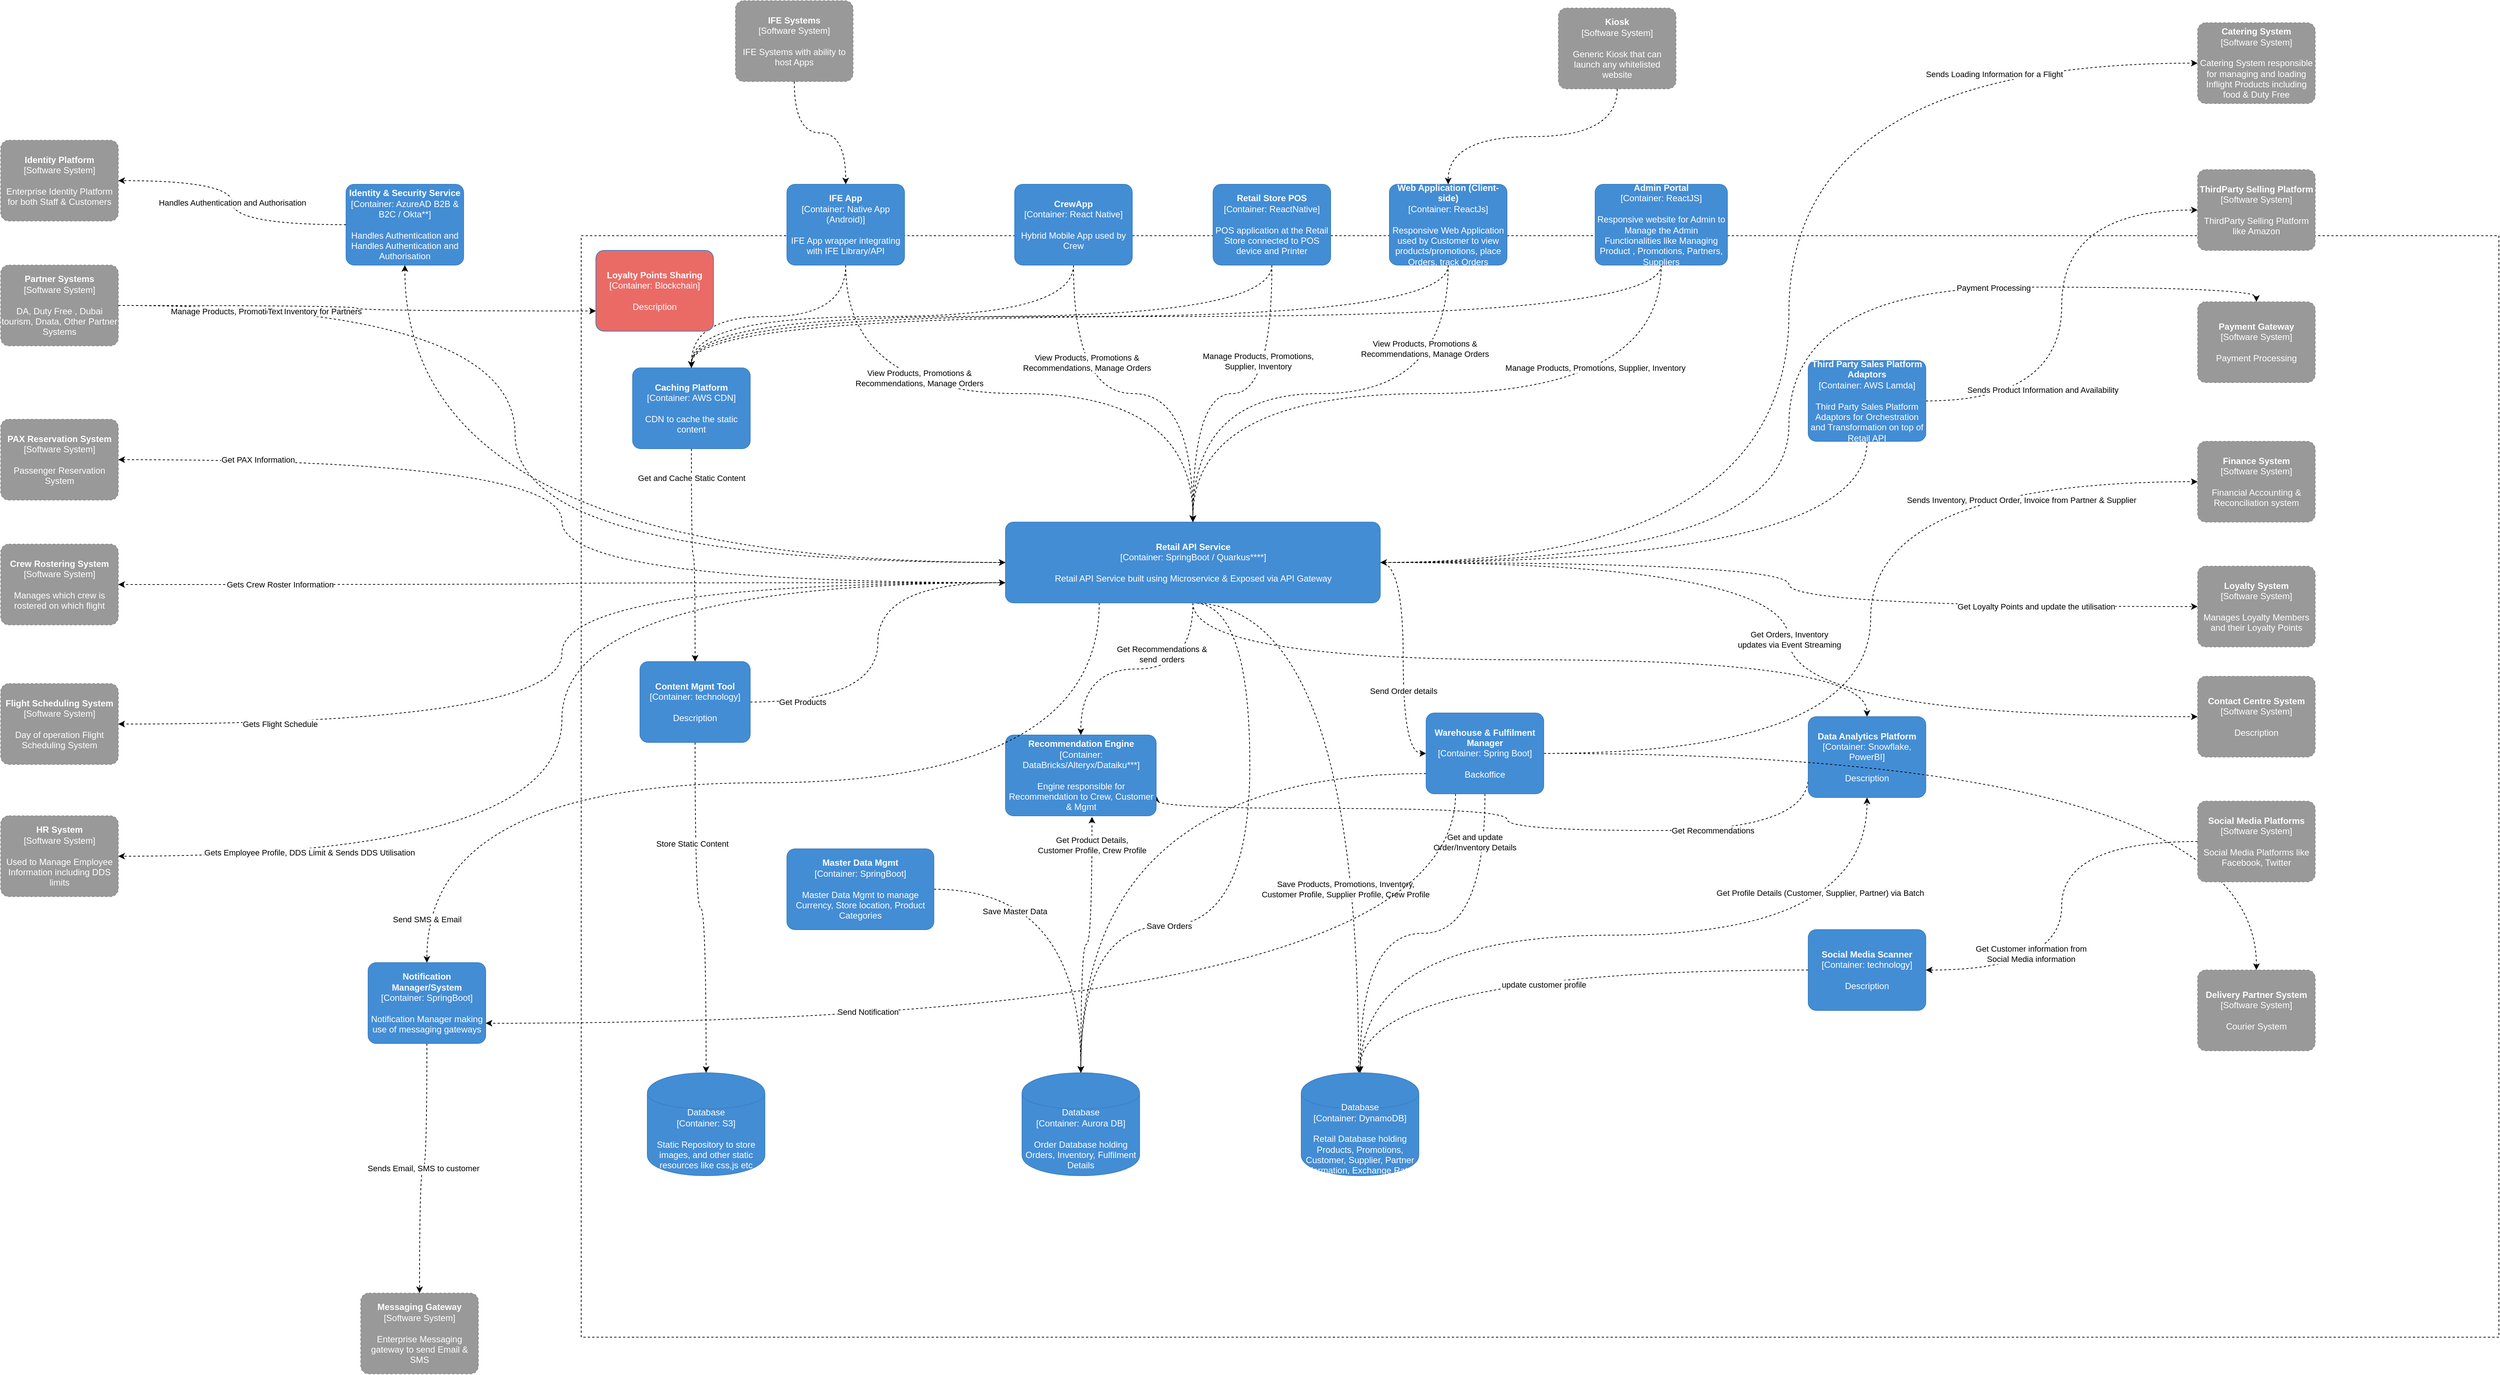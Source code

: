<mxfile version="14.4.3" type="github" pages="7">
  <diagram id="VdLGZPCe84FoVswAMfTZ" name="Page-1">
    <mxGraphModel dx="1632" dy="1512" grid="1" gridSize="10" guides="1" tooltips="1" connect="1" arrows="1" fold="1" page="1" pageScale="1" pageWidth="850" pageHeight="1100" math="0" shadow="0">
      <root>
        <mxCell id="0" />
        <mxCell id="1" parent="0" />
        <mxCell id="ypW-tspVXmiVovdtBrpO-55" value="" style="rounded=0;whiteSpace=wrap;html=1;dashed=1;" parent="1" vertex="1">
          <mxGeometry x="-30" y="-210" width="2610" height="1500" as="geometry" />
        </mxCell>
        <mxCell id="ypW-tspVXmiVovdtBrpO-41" value="Manage Products, Promotions, Supplier, Inventory" style="edgeStyle=orthogonalEdgeStyle;curved=1;orthogonalLoop=1;jettySize=auto;html=1;exitX=0.5;exitY=1;exitDx=0;exitDy=0;exitPerimeter=0;entryX=0.5;entryY=0;entryDx=0;entryDy=0;entryPerimeter=0;dashed=1;" parent="1" source="ypW-tspVXmiVovdtBrpO-1" target="ypW-tspVXmiVovdtBrpO-13" edge="1">
          <mxGeometry x="-0.463" y="-35" relative="1" as="geometry">
            <mxPoint as="offset" />
          </mxGeometry>
        </mxCell>
        <mxCell id="ypW-tspVXmiVovdtBrpO-47" style="edgeStyle=orthogonalEdgeStyle;curved=1;orthogonalLoop=1;jettySize=auto;html=1;exitX=0.5;exitY=1;exitDx=0;exitDy=0;exitPerimeter=0;dashed=1;entryX=0.5;entryY=0;entryDx=0;entryDy=0;entryPerimeter=0;" parent="1" source="ypW-tspVXmiVovdtBrpO-1" target="ypW-tspVXmiVovdtBrpO-2" edge="1">
          <mxGeometry relative="1" as="geometry">
            <mxPoint x="70" y="10" as="targetPoint" />
          </mxGeometry>
        </mxCell>
        <object placeholders="1" c4Name="Admin Portal" c4Type="Container" c4Technology="ReactJS" c4Description="Responsive website for Admin to Manage the Admin Functionalities like Managing Product , Promotions, Partners, Suppliers" label="&lt;b&gt;%c4Name%&lt;/b&gt;&lt;div&gt;[%c4Type%: %c4Technology%]&lt;/div&gt;&lt;br&gt;&lt;div&gt;%c4Description%&lt;/div&gt;" id="ypW-tspVXmiVovdtBrpO-1">
          <mxCell style="rounded=1;whiteSpace=wrap;html=1;labelBackgroundColor=none;fillColor=#438DD5;fontColor=#ffffff;align=center;arcSize=10;strokeColor=#3C7FC0;metaEdit=1;metaData={&quot;c4Type&quot;:{&quot;editable&quot;:false}};points=[[0.25,0,0],[0.5,0,0],[0.75,0,0],[1,0.25,0],[1,0.5,0],[1,0.75,0],[0.75,1,0],[0.5,1,0],[0.25,1,0],[0,0.75,0],[0,0.5,0],[0,0.25,0]];" parent="1" vertex="1">
            <mxGeometry x="1350" y="-280" width="180" height="110" as="geometry" />
          </mxCell>
        </object>
        <mxCell id="ypW-tspVXmiVovdtBrpO-32" value="Get and Cache Static Content" style="edgeStyle=orthogonalEdgeStyle;curved=1;orthogonalLoop=1;jettySize=auto;html=1;exitX=0.5;exitY=1;exitDx=0;exitDy=0;exitPerimeter=0;dashed=1;" parent="1" source="ypW-tspVXmiVovdtBrpO-2" target="ypW-tspVXmiVovdtBrpO-3" edge="1">
          <mxGeometry x="-0.729" relative="1" as="geometry">
            <mxPoint as="offset" />
          </mxGeometry>
        </mxCell>
        <object placeholders="1" c4Name="Caching Platform" c4Type="Container" c4Technology="AWS CDN" c4Description="CDN to cache the static content" label="&lt;b&gt;%c4Name%&lt;/b&gt;&lt;div&gt;[%c4Type%: %c4Technology%]&lt;/div&gt;&lt;br&gt;&lt;div&gt;%c4Description%&lt;/div&gt;" id="ypW-tspVXmiVovdtBrpO-2">
          <mxCell style="rounded=1;whiteSpace=wrap;html=1;labelBackgroundColor=none;fillColor=#438DD5;fontColor=#ffffff;align=center;arcSize=10;strokeColor=#3C7FC0;metaEdit=1;metaData={&quot;c4Type&quot;:{&quot;editable&quot;:false}};points=[[0.25,0,0],[0.5,0,0],[0.75,0,0],[1,0.25,0],[1,0.5,0],[1,0.75,0],[0.75,1,0],[0.5,1,0],[0.25,1,0],[0,0.75,0],[0,0.5,0],[0,0.25,0]];" parent="1" vertex="1">
            <mxGeometry x="40" y="-30" width="160" height="110.0" as="geometry" />
          </mxCell>
        </object>
        <mxCell id="ypW-tspVXmiVovdtBrpO-31" style="edgeStyle=orthogonalEdgeStyle;curved=1;orthogonalLoop=1;jettySize=auto;html=1;exitX=0.5;exitY=1;exitDx=0;exitDy=0;exitPerimeter=0;entryX=0.5;entryY=0;entryDx=0;entryDy=0;entryPerimeter=0;dashed=1;" parent="1" source="ypW-tspVXmiVovdtBrpO-3" target="ypW-tspVXmiVovdtBrpO-17" edge="1">
          <mxGeometry relative="1" as="geometry" />
        </mxCell>
        <mxCell id="ypW-tspVXmiVovdtBrpO-102" value="Store Static Content" style="edgeLabel;html=1;align=center;verticalAlign=middle;resizable=0;points=[];" parent="ypW-tspVXmiVovdtBrpO-31" vertex="1" connectable="0">
          <mxGeometry x="-0.407" y="-4" relative="1" as="geometry">
            <mxPoint as="offset" />
          </mxGeometry>
        </mxCell>
        <mxCell id="ypW-tspVXmiVovdtBrpO-33" style="edgeStyle=orthogonalEdgeStyle;curved=1;orthogonalLoop=1;jettySize=auto;html=1;exitX=1;exitY=0.5;exitDx=0;exitDy=0;exitPerimeter=0;entryX=0;entryY=0.75;entryDx=0;entryDy=0;entryPerimeter=0;dashed=1;" parent="1" source="ypW-tspVXmiVovdtBrpO-3" target="ypW-tspVXmiVovdtBrpO-13" edge="1">
          <mxGeometry relative="1" as="geometry" />
        </mxCell>
        <mxCell id="ypW-tspVXmiVovdtBrpO-103" value="Get Products" style="edgeLabel;html=1;align=center;verticalAlign=middle;resizable=0;points=[];" parent="ypW-tspVXmiVovdtBrpO-33" vertex="1" connectable="0">
          <mxGeometry x="-0.408" y="21" relative="1" as="geometry">
            <mxPoint x="-80" y="21" as="offset" />
          </mxGeometry>
        </mxCell>
        <object placeholders="1" c4Name="Content Mgmt Tool" c4Type="Container" c4Technology="technology" c4Description="Description" label="&lt;b&gt;%c4Name%&lt;/b&gt;&lt;div&gt;[%c4Type%: %c4Technology%]&lt;/div&gt;&lt;br&gt;&lt;div&gt;%c4Description%&lt;/div&gt;" id="ypW-tspVXmiVovdtBrpO-3">
          <mxCell style="rounded=1;whiteSpace=wrap;html=1;labelBackgroundColor=none;fillColor=#438DD5;fontColor=#ffffff;align=center;arcSize=10;strokeColor=#3C7FC0;metaEdit=1;metaData={&quot;c4Type&quot;:{&quot;editable&quot;:false}};points=[[0.25,0,0],[0.5,0,0],[0.75,0,0],[1,0.25,0],[1,0.5,0],[1,0.75,0],[0.75,1,0],[0.5,1,0],[0.25,1,0],[0,0.75,0],[0,0.5,0],[0,0.25,0]];" parent="1" vertex="1">
            <mxGeometry x="50" y="370" width="150" height="110" as="geometry" />
          </mxCell>
        </object>
        <mxCell id="ypW-tspVXmiVovdtBrpO-40" style="edgeStyle=orthogonalEdgeStyle;curved=1;orthogonalLoop=1;jettySize=auto;html=1;exitX=0.5;exitY=1;exitDx=0;exitDy=0;exitPerimeter=0;entryX=0.5;entryY=0;entryDx=0;entryDy=0;entryPerimeter=0;dashed=1;" parent="1" source="ypW-tspVXmiVovdtBrpO-4" target="ypW-tspVXmiVovdtBrpO-13" edge="1">
          <mxGeometry relative="1" as="geometry" />
        </mxCell>
        <mxCell id="ypW-tspVXmiVovdtBrpO-108" value="View Products, Promotions &amp;amp; &lt;br&gt;Recommendations, Manage Orders" style="edgeLabel;html=1;align=center;verticalAlign=middle;resizable=0;points=[];" parent="ypW-tspVXmiVovdtBrpO-40" vertex="1" connectable="0">
          <mxGeometry x="-0.482" y="18" relative="1" as="geometry">
            <mxPoint as="offset" />
          </mxGeometry>
        </mxCell>
        <mxCell id="ypW-tspVXmiVovdtBrpO-44" style="edgeStyle=orthogonalEdgeStyle;curved=1;orthogonalLoop=1;jettySize=auto;html=1;exitX=0.5;exitY=1;exitDx=0;exitDy=0;exitPerimeter=0;entryX=0.5;entryY=0;entryDx=0;entryDy=0;entryPerimeter=0;dashed=1;" parent="1" source="ypW-tspVXmiVovdtBrpO-4" target="ypW-tspVXmiVovdtBrpO-2" edge="1">
          <mxGeometry relative="1" as="geometry" />
        </mxCell>
        <object placeholders="1" c4Name="CrewApp" c4Type="Container" c4Technology="React Native" c4Description="Hybrid Mobile App used by Crew" label="&lt;b&gt;%c4Name%&lt;/b&gt;&lt;div&gt;[%c4Type%: %c4Technology%]&lt;/div&gt;&lt;br&gt;&lt;div&gt;%c4Description%&lt;/div&gt;" id="ypW-tspVXmiVovdtBrpO-4">
          <mxCell style="rounded=1;whiteSpace=wrap;html=1;labelBackgroundColor=none;fillColor=#438DD5;fontColor=#ffffff;align=center;arcSize=10;strokeColor=#3C7FC0;metaEdit=1;metaData={&quot;c4Type&quot;:{&quot;editable&quot;:false}};points=[[0.25,0,0],[0.5,0,0],[0.75,0,0],[1,0.25,0],[1,0.5,0],[1,0.75,0],[0.75,1,0],[0.5,1,0],[0.25,1,0],[0,0.75,0],[0,0.5,0],[0,0.25,0]];" parent="1" vertex="1">
            <mxGeometry x="560" y="-280" width="160" height="110.0" as="geometry" />
          </mxCell>
        </object>
        <mxCell id="ypW-tspVXmiVovdtBrpO-113" value="Get Recommendations" style="edgeStyle=orthogonalEdgeStyle;curved=1;orthogonalLoop=1;jettySize=auto;html=1;exitX=0;exitY=0.75;exitDx=0;exitDy=0;exitPerimeter=0;entryX=1;entryY=0.75;entryDx=0;entryDy=0;entryPerimeter=0;dashed=1;" parent="1" source="ypW-tspVXmiVovdtBrpO-5" target="ypW-tspVXmiVovdtBrpO-12" edge="1">
          <mxGeometry x="-0.598" relative="1" as="geometry">
            <Array as="points">
              <mxPoint x="1640" y="600" />
              <mxPoint x="1230" y="600" />
              <mxPoint x="1230" y="570" />
              <mxPoint x="753" y="570" />
            </Array>
            <mxPoint as="offset" />
          </mxGeometry>
        </mxCell>
        <object placeholders="1" c4Name="Data Analytics Platform" c4Type="Container" c4Technology="Snowflake, PowerBI" c4Description="Description" label="&lt;b&gt;%c4Name%&lt;/b&gt;&lt;div&gt;[%c4Type%: %c4Technology%]&lt;/div&gt;&lt;br&gt;&lt;div&gt;%c4Description%&lt;/div&gt;" id="ypW-tspVXmiVovdtBrpO-5">
          <mxCell style="rounded=1;whiteSpace=wrap;html=1;labelBackgroundColor=none;fillColor=#438DD5;fontColor=#ffffff;align=center;arcSize=10;strokeColor=#3C7FC0;metaEdit=1;metaData={&quot;c4Type&quot;:{&quot;editable&quot;:false}};points=[[0.25,0,0],[0.5,0,0],[0.75,0,0],[1,0.25,0],[1,0.5,0],[1,0.75,0],[0.75,1,0],[0.5,1,0],[0.25,1,0],[0,0.75,0],[0,0.5,0],[0,0.25,0]];" parent="1" vertex="1">
            <mxGeometry x="1640" y="445" width="160" height="110.0" as="geometry" />
          </mxCell>
        </object>
        <object placeholders="1" c4Name="Identity &amp; Security Service" c4Type="Container" c4Technology="AzureAD B2B &amp; B2C / Okta**" c4Description="Handles Authentication and Handles Authentication and Authorisation" label="&lt;b&gt;%c4Name%&lt;/b&gt;&lt;div&gt;[%c4Type%: %c4Technology%]&lt;/div&gt;&lt;br&gt;&lt;div&gt;%c4Description%&lt;/div&gt;" id="ypW-tspVXmiVovdtBrpO-6">
          <mxCell style="rounded=1;whiteSpace=wrap;html=1;labelBackgroundColor=none;fillColor=#438DD5;fontColor=#ffffff;align=center;arcSize=10;strokeColor=#3C7FC0;metaEdit=1;metaData={&quot;c4Type&quot;:{&quot;editable&quot;:false}};points=[[0.25,0,0],[0.5,0,0],[0.75,0,0],[1,0.25,0],[1,0.5,0],[1,0.75,0],[0.75,1,0],[0.5,1,0],[0.25,1,0],[0,0.75,0],[0,0.5,0],[0,0.25,0]];" parent="1" vertex="1">
            <mxGeometry x="-350" y="-280" width="160" height="110.0" as="geometry" />
          </mxCell>
        </object>
        <mxCell id="ypW-tspVXmiVovdtBrpO-39" style="edgeStyle=orthogonalEdgeStyle;curved=1;orthogonalLoop=1;jettySize=auto;html=1;exitX=0.5;exitY=1;exitDx=0;exitDy=0;exitPerimeter=0;entryX=0.5;entryY=0;entryDx=0;entryDy=0;entryPerimeter=0;dashed=1;" parent="1" source="ypW-tspVXmiVovdtBrpO-7" target="ypW-tspVXmiVovdtBrpO-13" edge="1">
          <mxGeometry relative="1" as="geometry" />
        </mxCell>
        <mxCell id="ypW-tspVXmiVovdtBrpO-109" value="View Products, Promotions &amp;amp; &lt;br&gt;Recommendations, Manage Orders" style="edgeLabel;html=1;align=center;verticalAlign=middle;resizable=0;points=[];" parent="ypW-tspVXmiVovdtBrpO-39" vertex="1" connectable="0">
          <mxGeometry x="-0.335" y="21" relative="1" as="geometry">
            <mxPoint x="1" as="offset" />
          </mxGeometry>
        </mxCell>
        <mxCell id="ypW-tspVXmiVovdtBrpO-43" style="edgeStyle=orthogonalEdgeStyle;curved=1;orthogonalLoop=1;jettySize=auto;html=1;exitX=0.5;exitY=1;exitDx=0;exitDy=0;exitPerimeter=0;entryX=0.5;entryY=0;entryDx=0;entryDy=0;entryPerimeter=0;dashed=1;" parent="1" source="ypW-tspVXmiVovdtBrpO-7" target="ypW-tspVXmiVovdtBrpO-2" edge="1">
          <mxGeometry relative="1" as="geometry" />
        </mxCell>
        <object placeholders="1" c4Name="IFE App" c4Type="Container" c4Technology="Native App (Android)" c4Description="IFE App wrapper integrating with IFE Library/API" label="&lt;b&gt;%c4Name%&lt;/b&gt;&lt;div&gt;[%c4Type%: %c4Technology%]&lt;/div&gt;&lt;br&gt;&lt;div&gt;%c4Description%&lt;/div&gt;" id="ypW-tspVXmiVovdtBrpO-7">
          <mxCell style="rounded=1;whiteSpace=wrap;html=1;labelBackgroundColor=none;fillColor=#438DD5;fontColor=#ffffff;align=center;arcSize=10;strokeColor=#3C7FC0;metaEdit=1;metaData={&quot;c4Type&quot;:{&quot;editable&quot;:false}};points=[[0.25,0,0],[0.5,0,0],[0.75,0,0],[1,0.25,0],[1,0.5,0],[1,0.75,0],[0.75,1,0],[0.5,1,0],[0.25,1,0],[0,0.75,0],[0,0.5,0],[0,0.25,0]];" parent="1" vertex="1">
            <mxGeometry x="250" y="-280" width="160" height="110.0" as="geometry" />
          </mxCell>
        </object>
        <mxCell id="ypW-tspVXmiVovdtBrpO-22" value="Save Master Data" style="edgeStyle=orthogonalEdgeStyle;curved=1;orthogonalLoop=1;jettySize=auto;html=1;exitX=1;exitY=0.5;exitDx=0;exitDy=0;exitPerimeter=0;entryX=0.5;entryY=0;entryDx=0;entryDy=0;entryPerimeter=0;dashed=1;" parent="1" source="ypW-tspVXmiVovdtBrpO-8" target="ypW-tspVXmiVovdtBrpO-11" edge="1">
          <mxGeometry x="-0.511" y="-30" relative="1" as="geometry">
            <mxPoint as="offset" />
          </mxGeometry>
        </mxCell>
        <object placeholders="1" c4Name="Master Data Mgmt" c4Type="Container" c4Technology="SpringBoot" c4Description="Master Data Mgmt to manage Currency, Store location, Product Categories" label="&lt;b&gt;%c4Name%&lt;/b&gt;&lt;div&gt;[%c4Type%: %c4Technology%]&lt;/div&gt;&lt;br&gt;&lt;div&gt;%c4Description%&lt;/div&gt;" id="ypW-tspVXmiVovdtBrpO-8">
          <mxCell style="rounded=1;whiteSpace=wrap;html=1;labelBackgroundColor=none;fillColor=#438DD5;fontColor=#ffffff;align=center;arcSize=10;strokeColor=#3C7FC0;metaEdit=1;metaData={&quot;c4Type&quot;:{&quot;editable&quot;:false}};points=[[0.25,0,0],[0.5,0,0],[0.75,0,0],[1,0.25,0],[1,0.5,0],[1,0.75,0],[0.75,1,0],[0.5,1,0],[0.25,1,0],[0,0.75,0],[0,0.5,0],[0,0.25,0]];" parent="1" vertex="1">
            <mxGeometry x="250" y="625" width="200" height="110" as="geometry" />
          </mxCell>
        </object>
        <mxCell id="ypW-tspVXmiVovdtBrpO-94" value="Sends Email, SMS to customer" style="edgeStyle=orthogonalEdgeStyle;curved=1;orthogonalLoop=1;jettySize=auto;html=1;exitX=0.5;exitY=1;exitDx=0;exitDy=0;exitPerimeter=0;dashed=1;" parent="1" source="ypW-tspVXmiVovdtBrpO-9" target="ypW-tspVXmiVovdtBrpO-72" edge="1">
          <mxGeometry relative="1" as="geometry" />
        </mxCell>
        <object placeholders="1" c4Name="Notification Manager/System" c4Type="Container" c4Technology="SpringBoot" c4Description="Notification Manager making use of messaging gateways" label="&lt;b&gt;%c4Name%&lt;/b&gt;&lt;div&gt;[%c4Type%: %c4Technology%]&lt;/div&gt;&lt;br&gt;&lt;div&gt;%c4Description%&lt;/div&gt;" id="ypW-tspVXmiVovdtBrpO-9">
          <mxCell style="rounded=1;whiteSpace=wrap;html=1;labelBackgroundColor=none;fillColor=#438DD5;fontColor=#ffffff;align=center;arcSize=10;strokeColor=#3C7FC0;metaEdit=1;metaData={&quot;c4Type&quot;:{&quot;editable&quot;:false}};points=[[0.25,0,0],[0.5,0,0],[0.75,0,0],[1,0.25,0],[1,0.5,0],[1,0.75,0],[0.75,1,0],[0.5,1,0],[0.25,1,0],[0,0.75,0],[0,0.5,0],[0,0.25,0]];" parent="1" vertex="1">
            <mxGeometry x="-320" y="780" width="160" height="110.0" as="geometry" />
          </mxCell>
        </object>
        <mxCell id="ypW-tspVXmiVovdtBrpO-25" value="Get Product Details, &lt;br&gt;Customer Profile, Crew Profile" style="edgeStyle=orthogonalEdgeStyle;curved=1;orthogonalLoop=1;jettySize=auto;html=1;exitX=0.5;exitY=0;exitDx=0;exitDy=0;exitPerimeter=0;entryX=0.574;entryY=1.012;entryDx=0;entryDy=0;entryPerimeter=0;dashed=1;" parent="1" source="ypW-tspVXmiVovdtBrpO-11" target="ypW-tspVXmiVovdtBrpO-12" edge="1">
          <mxGeometry x="0.787" relative="1" as="geometry">
            <mxPoint as="offset" />
          </mxGeometry>
        </mxCell>
        <object placeholders="1" c4Type="Database" c4Technology="Aurora DB" c4Description="Order Database holding Orders, Inventory, Fulfilment Details" label="%c4Type%&lt;div&gt;[Container:&amp;nbsp;%c4Technology%]&lt;/div&gt;&lt;br&gt;&lt;div&gt;%c4Description%&lt;/div&gt;" id="ypW-tspVXmiVovdtBrpO-11">
          <mxCell style="shape=cylinder;whiteSpace=wrap;html=1;boundedLbl=1;rounded=0;labelBackgroundColor=none;fillColor=#438DD5;fontSize=12;fontColor=#ffffff;align=center;strokeColor=#3C7FC0;metaEdit=1;points=[[0.5,0,0],[1,0.25,0],[1,0.5,0],[1,0.75,0],[0.5,1,0],[0,0.75,0],[0,0.5,0],[0,0.25,0]];metaData={&quot;c4Type&quot;:{&quot;editable&quot;:false}};" parent="1" vertex="1">
            <mxGeometry x="570" y="930" width="160" height="140" as="geometry" />
          </mxCell>
        </object>
        <object placeholders="1" c4Name="Recommendation Engine" c4Type="Container" c4Technology="DataBricks/Alteryx/Dataiku***" c4Description="Engine responsible for Recommendation to Crew, Customer &amp; Mgmt" label="&lt;b&gt;%c4Name%&lt;/b&gt;&lt;div&gt;[%c4Type%: %c4Technology%]&lt;/div&gt;&lt;br&gt;&lt;div&gt;%c4Description%&lt;/div&gt;" id="ypW-tspVXmiVovdtBrpO-12">
          <mxCell style="rounded=1;whiteSpace=wrap;html=1;labelBackgroundColor=none;fillColor=#438DD5;fontColor=#ffffff;align=center;arcSize=10;strokeColor=#3C7FC0;metaEdit=1;metaData={&quot;c4Type&quot;:{&quot;editable&quot;:false}};points=[[0.25,0,0],[0.5,0,0],[0.75,0,0],[1,0.25,0],[1,0.5,0],[1,0.75,0],[0.75,1,0],[0.5,1,0],[0.25,1,0],[0,0.75,0],[0,0.5,0],[0,0.25,0]];" parent="1" vertex="1">
            <mxGeometry x="547.5" y="470" width="205" height="110" as="geometry" />
          </mxCell>
        </object>
        <mxCell id="ypW-tspVXmiVovdtBrpO-26" value="Get Recommendations &amp;amp; &lt;br&gt;send&amp;nbsp; orders" style="edgeStyle=orthogonalEdgeStyle;curved=1;orthogonalLoop=1;jettySize=auto;html=1;exitX=0.5;exitY=1;exitDx=0;exitDy=0;exitPerimeter=0;dashed=1;" parent="1" source="ypW-tspVXmiVovdtBrpO-13" target="ypW-tspVXmiVovdtBrpO-12" edge="1">
          <mxGeometry x="-0.203" y="-20" relative="1" as="geometry">
            <mxPoint as="offset" />
          </mxGeometry>
        </mxCell>
        <mxCell id="ypW-tspVXmiVovdtBrpO-27" style="edgeStyle=orthogonalEdgeStyle;curved=1;orthogonalLoop=1;jettySize=auto;html=1;exitX=0;exitY=0.5;exitDx=0;exitDy=0;exitPerimeter=0;dashed=1;" parent="1" source="ypW-tspVXmiVovdtBrpO-13" target="ypW-tspVXmiVovdtBrpO-6" edge="1">
          <mxGeometry relative="1" as="geometry" />
        </mxCell>
        <mxCell id="ypW-tspVXmiVovdtBrpO-35" value="Send SMS &amp; Email" style="edgeStyle=orthogonalEdgeStyle;curved=1;orthogonalLoop=1;jettySize=auto;html=1;exitX=0.25;exitY=1;exitDx=0;exitDy=0;exitPerimeter=0;dashed=1;" parent="1" source="ypW-tspVXmiVovdtBrpO-13" target="ypW-tspVXmiVovdtBrpO-9" edge="1">
          <mxGeometry x="0.915" relative="1" as="geometry">
            <mxPoint as="offset" />
          </mxGeometry>
        </mxCell>
        <mxCell id="ypW-tspVXmiVovdtBrpO-48" style="edgeStyle=orthogonalEdgeStyle;curved=1;orthogonalLoop=1;jettySize=auto;html=1;exitX=0.5;exitY=1;exitDx=0;exitDy=0;exitPerimeter=0;entryX=0.5;entryY=0;entryDx=0;entryDy=0;entryPerimeter=0;dashed=1;" parent="1" source="ypW-tspVXmiVovdtBrpO-13" target="ypW-tspVXmiVovdtBrpO-5" edge="1">
          <mxGeometry relative="1" as="geometry" />
        </mxCell>
        <mxCell id="ypW-tspVXmiVovdtBrpO-51" style="edgeStyle=orthogonalEdgeStyle;curved=1;orthogonalLoop=1;jettySize=auto;html=1;exitX=1;exitY=0.5;exitDx=0;exitDy=0;exitPerimeter=0;entryX=0;entryY=0.5;entryDx=0;entryDy=0;entryPerimeter=0;dashed=1;" parent="1" source="ypW-tspVXmiVovdtBrpO-13" target="ypW-tspVXmiVovdtBrpO-19" edge="1">
          <mxGeometry relative="1" as="geometry" />
        </mxCell>
        <mxCell id="ypW-tspVXmiVovdtBrpO-104" value="Send Order details" style="edgeLabel;html=1;align=center;verticalAlign=middle;resizable=0;points=[];" parent="ypW-tspVXmiVovdtBrpO-51" vertex="1" connectable="0">
          <mxGeometry x="0.281" relative="1" as="geometry">
            <mxPoint y="-1" as="offset" />
          </mxGeometry>
        </mxCell>
        <mxCell id="ypW-tspVXmiVovdtBrpO-81" value="Get Loyalty Points and update the utilisation" style="edgeStyle=orthogonalEdgeStyle;curved=1;orthogonalLoop=1;jettySize=auto;html=1;exitX=1;exitY=0.5;exitDx=0;exitDy=0;exitPerimeter=0;dashed=1;" parent="1" source="ypW-tspVXmiVovdtBrpO-13" target="ypW-tspVXmiVovdtBrpO-71" edge="1">
          <mxGeometry x="0.625" relative="1" as="geometry">
            <mxPoint as="offset" />
          </mxGeometry>
        </mxCell>
        <mxCell id="ypW-tspVXmiVovdtBrpO-84" value="Get Orders, Inventory &lt;br&gt;updates via Event Streaming" style="edgeStyle=orthogonalEdgeStyle;curved=1;orthogonalLoop=1;jettySize=auto;html=1;exitX=1;exitY=0.5;exitDx=0;exitDy=0;exitPerimeter=0;entryX=0;entryY=0.5;entryDx=0;entryDy=0;entryPerimeter=0;dashed=1;" parent="1" source="ypW-tspVXmiVovdtBrpO-13" target="ypW-tspVXmiVovdtBrpO-61" edge="1">
          <mxGeometry relative="1" as="geometry" />
        </mxCell>
        <mxCell id="ypW-tspVXmiVovdtBrpO-85" value="Handles Authentication and Authorisation" style="edgeStyle=orthogonalEdgeStyle;curved=1;orthogonalLoop=1;jettySize=auto;html=1;exitX=0;exitY=0.5;exitDx=0;exitDy=0;exitPerimeter=0;entryX=1;entryY=0.5;entryDx=0;entryDy=0;entryPerimeter=0;dashed=1;" parent="1" source="ypW-tspVXmiVovdtBrpO-6" target="ypW-tspVXmiVovdtBrpO-68" edge="1">
          <mxGeometry relative="1" as="geometry" />
        </mxCell>
        <mxCell id="ypW-tspVXmiVovdtBrpO-87" value="Sends Loading Information for a Flight" style="edgeStyle=orthogonalEdgeStyle;curved=1;orthogonalLoop=1;jettySize=auto;html=1;exitX=1;exitY=0.5;exitDx=0;exitDy=0;exitPerimeter=0;entryX=0;entryY=0.5;entryDx=0;entryDy=0;entryPerimeter=0;dashed=1;" parent="1" source="ypW-tspVXmiVovdtBrpO-13" target="ypW-tspVXmiVovdtBrpO-62" edge="1">
          <mxGeometry x="0.691" y="-15" relative="1" as="geometry">
            <mxPoint as="offset" />
          </mxGeometry>
        </mxCell>
        <mxCell id="ypW-tspVXmiVovdtBrpO-90" value="Gets Employee Profile, DDS Limit &amp; Sends DDS Utilisation" style="edgeStyle=orthogonalEdgeStyle;curved=1;orthogonalLoop=1;jettySize=auto;html=1;exitX=0;exitY=0.75;exitDx=0;exitDy=0;exitPerimeter=0;entryX=1;entryY=0.5;entryDx=0;entryDy=0;entryPerimeter=0;dashed=1;" parent="1" source="ypW-tspVXmiVovdtBrpO-13" target="ypW-tspVXmiVovdtBrpO-67" edge="1">
          <mxGeometry x="0.671" y="-5" relative="1" as="geometry">
            <mxPoint as="offset" />
          </mxGeometry>
        </mxCell>
        <mxCell id="ypW-tspVXmiVovdtBrpO-91" value="Gets Flight Schedule" style="edgeStyle=orthogonalEdgeStyle;curved=1;orthogonalLoop=1;jettySize=auto;html=1;exitX=0;exitY=0.75;exitDx=0;exitDy=0;exitPerimeter=0;entryX=1;entryY=0.5;entryDx=0;entryDy=0;entryPerimeter=0;dashed=1;" parent="1" source="ypW-tspVXmiVovdtBrpO-13" target="ypW-tspVXmiVovdtBrpO-66" edge="1">
          <mxGeometry x="0.686" relative="1" as="geometry">
            <mxPoint as="offset" />
          </mxGeometry>
        </mxCell>
        <mxCell id="ypW-tspVXmiVovdtBrpO-92" value="Gets Crew Roster Information" style="edgeStyle=orthogonalEdgeStyle;curved=1;orthogonalLoop=1;jettySize=auto;html=1;exitX=0;exitY=0.75;exitDx=0;exitDy=0;exitPerimeter=0;dashed=1;" parent="1" source="ypW-tspVXmiVovdtBrpO-13" target="ypW-tspVXmiVovdtBrpO-63" edge="1">
          <mxGeometry x="0.636" relative="1" as="geometry">
            <mxPoint as="offset" />
          </mxGeometry>
        </mxCell>
        <mxCell id="ypW-tspVXmiVovdtBrpO-93" value="Get PAX Information" style="edgeStyle=orthogonalEdgeStyle;curved=1;orthogonalLoop=1;jettySize=auto;html=1;exitX=0;exitY=0.75;exitDx=0;exitDy=0;exitPerimeter=0;entryX=1;entryY=0.5;entryDx=0;entryDy=0;entryPerimeter=0;dashed=1;" parent="1" source="ypW-tspVXmiVovdtBrpO-13" target="ypW-tspVXmiVovdtBrpO-74" edge="1">
          <mxGeometry x="0.724" relative="1" as="geometry">
            <mxPoint as="offset" />
          </mxGeometry>
        </mxCell>
        <mxCell id="ypW-tspVXmiVovdtBrpO-98" style="edgeStyle=orthogonalEdgeStyle;curved=1;orthogonalLoop=1;jettySize=auto;html=1;exitX=1;exitY=0.5;exitDx=0;exitDy=0;exitPerimeter=0;entryX=0.5;entryY=0;entryDx=0;entryDy=0;entryPerimeter=0;dashed=1;" parent="1" source="ypW-tspVXmiVovdtBrpO-13" target="ypW-tspVXmiVovdtBrpO-97" edge="1">
          <mxGeometry relative="1" as="geometry" />
        </mxCell>
        <mxCell id="ypW-tspVXmiVovdtBrpO-99" value="Payment Processing" style="edgeLabel;html=1;align=center;verticalAlign=middle;resizable=0;points=[];" parent="ypW-tspVXmiVovdtBrpO-98" vertex="1" connectable="0">
          <mxGeometry x="0.524" y="-1" relative="1" as="geometry">
            <mxPoint as="offset" />
          </mxGeometry>
        </mxCell>
        <mxCell id="ypW-tspVXmiVovdtBrpO-100" value="Save Products, Promotions, Inventory, &lt;br&gt;Customer Profile, Supplier Profile, Crew Profile" style="edgeStyle=orthogonalEdgeStyle;curved=1;orthogonalLoop=1;jettySize=auto;html=1;exitX=0.5;exitY=1;exitDx=0;exitDy=0;exitPerimeter=0;entryX=0.5;entryY=0;entryDx=0;entryDy=0;entryPerimeter=0;dashed=1;" parent="1" edge="1">
          <mxGeometry x="0.424" y="-18" relative="1" as="geometry">
            <mxPoint x="800.5" y="290" as="sourcePoint" />
            <mxPoint x="1028" y="930" as="targetPoint" />
            <mxPoint as="offset" />
          </mxGeometry>
        </mxCell>
        <mxCell id="ypW-tspVXmiVovdtBrpO-101" value="Save Orders" style="edgeStyle=orthogonalEdgeStyle;curved=1;orthogonalLoop=1;jettySize=auto;html=1;exitX=0.5;exitY=1;exitDx=0;exitDy=0;exitPerimeter=0;entryX=0.5;entryY=0;entryDx=0;entryDy=0;entryPerimeter=0;dashed=1;" parent="1" source="ypW-tspVXmiVovdtBrpO-13" target="ypW-tspVXmiVovdtBrpO-11" edge="1">
          <mxGeometry x="0.325" relative="1" as="geometry">
            <Array as="points">
              <mxPoint x="880" y="290" />
              <mxPoint x="880" y="730" />
              <mxPoint x="650" y="730" />
            </Array>
            <mxPoint as="offset" />
          </mxGeometry>
        </mxCell>
        <object placeholders="1" c4Name="Retail API Service" c4Type="Container" c4Technology="SpringBoot / Quarkus****" c4Description="Retail API Service built using Microservice &amp; Exposed via API Gateway" label="&lt;b&gt;%c4Name%&lt;/b&gt;&lt;div&gt;[%c4Type%: %c4Technology%]&lt;/div&gt;&lt;br&gt;&lt;div&gt;%c4Description%&lt;/div&gt;" id="ypW-tspVXmiVovdtBrpO-13">
          <mxCell style="rounded=1;whiteSpace=wrap;html=1;labelBackgroundColor=none;fillColor=#438DD5;fontColor=#ffffff;align=center;arcSize=10;strokeColor=#3C7FC0;metaEdit=1;metaData={&quot;c4Type&quot;:{&quot;editable&quot;:false}};points=[[0.25,0,0],[0.5,0,0],[0.75,0,0],[1,0.25,0],[1,0.5,0],[1,0.75,0],[0.75,1,0],[0.5,1,0],[0.25,1,0],[0,0.75,0],[0,0.5,0],[0,0.25,0]];" parent="1" vertex="1">
            <mxGeometry x="547.5" y="180" width="510" height="110" as="geometry" />
          </mxCell>
        </object>
        <mxCell id="ypW-tspVXmiVovdtBrpO-50" style="edgeStyle=orthogonalEdgeStyle;curved=1;orthogonalLoop=1;jettySize=auto;html=1;exitX=0.5;exitY=0;exitDx=0;exitDy=0;exitPerimeter=0;entryX=0.5;entryY=1;entryDx=0;entryDy=0;entryPerimeter=0;dashed=1;" parent="1" source="ypW-tspVXmiVovdtBrpO-14" target="ypW-tspVXmiVovdtBrpO-5" edge="1">
          <mxGeometry relative="1" as="geometry" />
        </mxCell>
        <mxCell id="ypW-tspVXmiVovdtBrpO-112" value="Get Profile Details (Customer, Supplier, Partner) via Batch" style="edgeLabel;html=1;align=center;verticalAlign=middle;resizable=0;points=[];" parent="ypW-tspVXmiVovdtBrpO-50" vertex="1" connectable="0">
          <mxGeometry x="0.529" y="58" relative="1" as="geometry">
            <mxPoint x="-1" as="offset" />
          </mxGeometry>
        </mxCell>
        <object placeholders="1" c4Type="Database" c4Technology="DynamoDB" c4Description="Retail Database holding Products, Promotions, Customer, Supplier, Partner Information, Exchange Rates" label="%c4Type%&lt;div&gt;[Container:&amp;nbsp;%c4Technology%]&lt;/div&gt;&lt;br&gt;&lt;div&gt;%c4Description%&lt;/div&gt;" id="ypW-tspVXmiVovdtBrpO-14">
          <mxCell style="shape=cylinder;whiteSpace=wrap;html=1;boundedLbl=1;rounded=0;labelBackgroundColor=none;fillColor=#438DD5;fontSize=12;fontColor=#ffffff;align=center;strokeColor=#3C7FC0;metaEdit=1;points=[[0.5,0,0],[1,0.25,0],[1,0.5,0],[1,0.75,0],[0.5,1,0],[0,0.75,0],[0,0.5,0],[0,0.25,0]];metaData={&quot;c4Type&quot;:{&quot;editable&quot;:false}};" parent="1" vertex="1">
            <mxGeometry x="950" y="930" width="160" height="140" as="geometry" />
          </mxCell>
        </object>
        <mxCell id="ypW-tspVXmiVovdtBrpO-42" style="edgeStyle=orthogonalEdgeStyle;curved=1;orthogonalLoop=1;jettySize=auto;html=1;exitX=0.5;exitY=1;exitDx=0;exitDy=0;exitPerimeter=0;dashed=1;" parent="1" source="ypW-tspVXmiVovdtBrpO-15" target="ypW-tspVXmiVovdtBrpO-13" edge="1">
          <mxGeometry relative="1" as="geometry">
            <mxPoint x="550" y="280" as="targetPoint" />
          </mxGeometry>
        </mxCell>
        <mxCell id="ypW-tspVXmiVovdtBrpO-111" value="Manage Products, Promotions, &lt;br&gt;Supplier, Inventory" style="edgeLabel;html=1;align=center;verticalAlign=middle;resizable=0;points=[];" parent="ypW-tspVXmiVovdtBrpO-42" vertex="1" connectable="0">
          <mxGeometry x="-0.43" y="-17" relative="1" as="geometry">
            <mxPoint x="-2" as="offset" />
          </mxGeometry>
        </mxCell>
        <mxCell id="ypW-tspVXmiVovdtBrpO-45" style="edgeStyle=orthogonalEdgeStyle;curved=1;orthogonalLoop=1;jettySize=auto;html=1;exitX=0.5;exitY=1;exitDx=0;exitDy=0;exitPerimeter=0;entryX=0.5;entryY=0;entryDx=0;entryDy=0;entryPerimeter=0;dashed=1;" parent="1" source="ypW-tspVXmiVovdtBrpO-15" target="ypW-tspVXmiVovdtBrpO-2" edge="1">
          <mxGeometry relative="1" as="geometry" />
        </mxCell>
        <object placeholders="1" c4Name="Retail Store POS" c4Type="Container" c4Technology="ReactNative" c4Description="POS application at the Retail Store connected to POS device and Printer" label="&lt;b&gt;%c4Name%&lt;/b&gt;&lt;div&gt;[%c4Type%: %c4Technology%]&lt;/div&gt;&lt;br&gt;&lt;div&gt;%c4Description%&lt;/div&gt;" id="ypW-tspVXmiVovdtBrpO-15">
          <mxCell style="rounded=1;whiteSpace=wrap;html=1;labelBackgroundColor=none;fillColor=#438DD5;fontColor=#ffffff;align=center;arcSize=10;strokeColor=#3C7FC0;metaEdit=1;metaData={&quot;c4Type&quot;:{&quot;editable&quot;:false}};points=[[0.25,0,0],[0.5,0,0],[0.75,0,0],[1,0.25,0],[1,0.5,0],[1,0.75,0],[0.75,1,0],[0.5,1,0],[0.25,1,0],[0,0.75,0],[0,0.5,0],[0,0.25,0]];" parent="1" vertex="1">
            <mxGeometry x="830" y="-280" width="160" height="110.0" as="geometry" />
          </mxCell>
        </object>
        <mxCell id="ypW-tspVXmiVovdtBrpO-23" value="update customer profile" style="edgeStyle=orthogonalEdgeStyle;curved=1;orthogonalLoop=1;jettySize=auto;html=1;exitX=0;exitY=0.5;exitDx=0;exitDy=0;exitPerimeter=0;entryX=0.5;entryY=0;entryDx=0;entryDy=0;entryPerimeter=0;dashed=1;" parent="1" source="ypW-tspVXmiVovdtBrpO-16" target="ypW-tspVXmiVovdtBrpO-14" edge="1">
          <mxGeometry x="-0.04" y="20" relative="1" as="geometry">
            <mxPoint as="offset" />
          </mxGeometry>
        </mxCell>
        <object placeholders="1" c4Name="Social Media Scanner" c4Type="Container" c4Technology="technology" c4Description="Description" label="&lt;b&gt;%c4Name%&lt;/b&gt;&lt;div&gt;[%c4Type%: %c4Technology%]&lt;/div&gt;&lt;br&gt;&lt;div&gt;%c4Description%&lt;/div&gt;" id="ypW-tspVXmiVovdtBrpO-16">
          <mxCell style="rounded=1;whiteSpace=wrap;html=1;labelBackgroundColor=none;fillColor=#438DD5;fontColor=#ffffff;align=center;arcSize=10;strokeColor=#3C7FC0;metaEdit=1;metaData={&quot;c4Type&quot;:{&quot;editable&quot;:false}};points=[[0.25,0,0],[0.5,0,0],[0.75,0,0],[1,0.25,0],[1,0.5,0],[1,0.75,0],[0.75,1,0],[0.5,1,0],[0.25,1,0],[0,0.75,0],[0,0.5,0],[0,0.25,0]];" parent="1" vertex="1">
            <mxGeometry x="1640" y="735" width="160" height="110.0" as="geometry" />
          </mxCell>
        </object>
        <object placeholders="1" c4Type="Database" c4Technology="S3" c4Description="Static Repository to store images, and other static resources like css,js etc" label="%c4Type%&lt;div&gt;[Container:&amp;nbsp;%c4Technology%]&lt;/div&gt;&lt;br&gt;&lt;div&gt;%c4Description%&lt;/div&gt;" id="ypW-tspVXmiVovdtBrpO-17">
          <mxCell style="shape=cylinder;whiteSpace=wrap;html=1;boundedLbl=1;rounded=0;labelBackgroundColor=none;fillColor=#438DD5;fontSize=12;fontColor=#ffffff;align=center;strokeColor=#3C7FC0;metaEdit=1;points=[[0.5,0,0],[1,0.25,0],[1,0.5,0],[1,0.75,0],[0.5,1,0],[0,0.75,0],[0,0.5,0],[0,0.25,0]];metaData={&quot;c4Type&quot;:{&quot;editable&quot;:false}};" parent="1" vertex="1">
            <mxGeometry x="60" y="930" width="160" height="140" as="geometry" />
          </mxCell>
        </object>
        <mxCell id="ypW-tspVXmiVovdtBrpO-37" style="edgeStyle=orthogonalEdgeStyle;curved=1;orthogonalLoop=1;jettySize=auto;html=1;exitX=0.5;exitY=1;exitDx=0;exitDy=0;exitPerimeter=0;entryX=1;entryY=0.5;entryDx=0;entryDy=0;entryPerimeter=0;dashed=1;" parent="1" source="ypW-tspVXmiVovdtBrpO-18" target="ypW-tspVXmiVovdtBrpO-13" edge="1">
          <mxGeometry relative="1" as="geometry" />
        </mxCell>
        <mxCell id="ypW-tspVXmiVovdtBrpO-95" value="Sends Product Information and Availability" style="edgeStyle=orthogonalEdgeStyle;curved=1;orthogonalLoop=1;jettySize=auto;html=1;exitX=1;exitY=0.5;exitDx=0;exitDy=0;exitPerimeter=0;dashed=1;entryX=0;entryY=0.5;entryDx=0;entryDy=0;entryPerimeter=0;" parent="1" source="ypW-tspVXmiVovdtBrpO-18" target="ypW-tspVXmiVovdtBrpO-76" edge="1">
          <mxGeometry x="-0.496" y="15" relative="1" as="geometry">
            <mxPoint as="offset" />
          </mxGeometry>
        </mxCell>
        <object placeholders="1" c4Name="Third Party Sales Platform Adaptors" c4Type="Container" c4Technology="AWS Lamda" c4Description="Third Party Sales Platform Adaptors for Orchestration and Transformation on top of Retail API" label="&lt;b&gt;%c4Name%&lt;/b&gt;&lt;div&gt;[%c4Type%: %c4Technology%]&lt;/div&gt;&lt;br&gt;&lt;div&gt;%c4Description%&lt;/div&gt;" id="ypW-tspVXmiVovdtBrpO-18">
          <mxCell style="rounded=1;whiteSpace=wrap;html=1;labelBackgroundColor=none;fillColor=#438DD5;fontColor=#ffffff;align=center;arcSize=10;strokeColor=#3C7FC0;metaEdit=1;metaData={&quot;c4Type&quot;:{&quot;editable&quot;:false}};points=[[0.25,0,0],[0.5,0,0],[0.75,0,0],[1,0.25,0],[1,0.5,0],[1,0.75,0],[0.75,1,0],[0.5,1,0],[0.25,1,0],[0,0.75,0],[0,0.5,0],[0,0.25,0]];" parent="1" vertex="1">
            <mxGeometry x="1640" y="-40" width="160" height="110.0" as="geometry" />
          </mxCell>
        </object>
        <mxCell id="ypW-tspVXmiVovdtBrpO-53" style="edgeStyle=orthogonalEdgeStyle;curved=1;orthogonalLoop=1;jettySize=auto;html=1;exitX=0.5;exitY=1;exitDx=0;exitDy=0;exitPerimeter=0;entryX=0.5;entryY=0;entryDx=0;entryDy=0;entryPerimeter=0;dashed=1;" parent="1" source="ypW-tspVXmiVovdtBrpO-19" target="ypW-tspVXmiVovdtBrpO-14" edge="1">
          <mxGeometry relative="1" as="geometry" />
        </mxCell>
        <mxCell id="ypW-tspVXmiVovdtBrpO-105" value="Get and update &lt;br&gt;Order/Inventory Details" style="edgeLabel;html=1;align=center;verticalAlign=middle;resizable=0;points=[];" parent="ypW-tspVXmiVovdtBrpO-53" vertex="1" connectable="0">
          <mxGeometry x="-0.535" y="-14" relative="1" as="geometry">
            <mxPoint y="-62.5" as="offset" />
          </mxGeometry>
        </mxCell>
        <mxCell id="ypW-tspVXmiVovdtBrpO-54" style="edgeStyle=orthogonalEdgeStyle;curved=1;orthogonalLoop=1;jettySize=auto;html=1;exitX=0;exitY=0.75;exitDx=0;exitDy=0;exitPerimeter=0;entryX=0.5;entryY=0;entryDx=0;entryDy=0;entryPerimeter=0;dashed=1;" parent="1" source="ypW-tspVXmiVovdtBrpO-19" target="ypW-tspVXmiVovdtBrpO-11" edge="1">
          <mxGeometry relative="1" as="geometry" />
        </mxCell>
        <mxCell id="ypW-tspVXmiVovdtBrpO-80" value="Sends Inventory,  Product Order, Invoice from Partner &amp; Supplier" style="edgeStyle=orthogonalEdgeStyle;curved=1;orthogonalLoop=1;jettySize=auto;html=1;exitX=1;exitY=0.5;exitDx=0;exitDy=0;exitPerimeter=0;entryX=0;entryY=0.5;entryDx=0;entryDy=0;entryPerimeter=0;dashed=1;" parent="1" source="ypW-tspVXmiVovdtBrpO-19" target="ypW-tspVXmiVovdtBrpO-65" edge="1">
          <mxGeometry x="0.619" y="-25" relative="1" as="geometry">
            <mxPoint as="offset" />
          </mxGeometry>
        </mxCell>
        <mxCell id="ypW-tspVXmiVovdtBrpO-82" style="edgeStyle=orthogonalEdgeStyle;curved=1;orthogonalLoop=1;jettySize=auto;html=1;exitX=1;exitY=0.5;exitDx=0;exitDy=0;exitPerimeter=0;dashed=1;" parent="1" source="ypW-tspVXmiVovdtBrpO-19" target="ypW-tspVXmiVovdtBrpO-64" edge="1">
          <mxGeometry relative="1" as="geometry" />
        </mxCell>
        <mxCell id="ypW-tspVXmiVovdtBrpO-106" style="edgeStyle=orthogonalEdgeStyle;curved=1;orthogonalLoop=1;jettySize=auto;html=1;exitX=0.25;exitY=1;exitDx=0;exitDy=0;exitPerimeter=0;entryX=1;entryY=0.75;entryDx=0;entryDy=0;entryPerimeter=0;dashed=1;" parent="1" source="ypW-tspVXmiVovdtBrpO-19" target="ypW-tspVXmiVovdtBrpO-9" edge="1">
          <mxGeometry relative="1" as="geometry" />
        </mxCell>
        <mxCell id="ypW-tspVXmiVovdtBrpO-107" value="Send Notification" style="edgeLabel;html=1;align=center;verticalAlign=middle;resizable=0;points=[];" parent="ypW-tspVXmiVovdtBrpO-106" vertex="1" connectable="0">
          <mxGeometry x="0.365" y="-16" relative="1" as="geometry">
            <mxPoint x="1" as="offset" />
          </mxGeometry>
        </mxCell>
        <object placeholders="1" c4Name="Warehouse &amp; Fulfilment Manager" c4Type="Container" c4Technology="Spring Boot" c4Description="Backoffice" label="&lt;b&gt;%c4Name%&lt;/b&gt;&lt;div&gt;[%c4Type%: %c4Technology%]&lt;/div&gt;&lt;br&gt;&lt;div&gt;%c4Description%&lt;/div&gt;" id="ypW-tspVXmiVovdtBrpO-19">
          <mxCell style="rounded=1;whiteSpace=wrap;html=1;labelBackgroundColor=none;fillColor=#438DD5;fontColor=#ffffff;align=center;arcSize=10;strokeColor=#3C7FC0;metaEdit=1;metaData={&quot;c4Type&quot;:{&quot;editable&quot;:false}};points=[[0.25,0,0],[0.5,0,0],[0.75,0,0],[1,0.25,0],[1,0.5,0],[1,0.75,0],[0.75,1,0],[0.5,1,0],[0.25,1,0],[0,0.75,0],[0,0.5,0],[0,0.25,0]];" parent="1" vertex="1">
            <mxGeometry x="1120" y="440" width="160" height="110.0" as="geometry" />
          </mxCell>
        </object>
        <mxCell id="ypW-tspVXmiVovdtBrpO-38" style="edgeStyle=orthogonalEdgeStyle;curved=1;orthogonalLoop=1;jettySize=auto;html=1;exitX=0.5;exitY=1;exitDx=0;exitDy=0;exitPerimeter=0;dashed=1;" parent="1" source="ypW-tspVXmiVovdtBrpO-20" target="ypW-tspVXmiVovdtBrpO-13" edge="1">
          <mxGeometry relative="1" as="geometry" />
        </mxCell>
        <mxCell id="ypW-tspVXmiVovdtBrpO-110" value="View Products, Promotions &amp;amp; &lt;br&gt;Recommendations, Manage Orders" style="edgeLabel;html=1;align=center;verticalAlign=middle;resizable=0;points=[];" parent="ypW-tspVXmiVovdtBrpO-38" vertex="1" connectable="0">
          <mxGeometry x="-0.672" y="-32" relative="1" as="geometry">
            <mxPoint y="-1" as="offset" />
          </mxGeometry>
        </mxCell>
        <mxCell id="ypW-tspVXmiVovdtBrpO-46" style="edgeStyle=orthogonalEdgeStyle;curved=1;orthogonalLoop=1;jettySize=auto;html=1;exitX=0.5;exitY=1;exitDx=0;exitDy=0;exitPerimeter=0;dashed=1;" parent="1" source="ypW-tspVXmiVovdtBrpO-20" target="ypW-tspVXmiVovdtBrpO-2" edge="1">
          <mxGeometry relative="1" as="geometry">
            <mxPoint x="70" as="targetPoint" />
          </mxGeometry>
        </mxCell>
        <object placeholders="1" c4Name="Web Application (Client-side)" c4Type="Container" c4Technology="ReactJs" c4Description="Responsive Web Application used by Customer to view products/promotions, place Orders, track Orders" label="&lt;b&gt;%c4Name%&lt;/b&gt;&lt;div&gt;[%c4Type%: %c4Technology%]&lt;/div&gt;&lt;br&gt;&lt;div&gt;%c4Description%&lt;/div&gt;" id="ypW-tspVXmiVovdtBrpO-20">
          <mxCell style="rounded=1;whiteSpace=wrap;html=1;labelBackgroundColor=none;fillColor=#438DD5;fontColor=#ffffff;align=center;arcSize=10;strokeColor=#3C7FC0;metaEdit=1;metaData={&quot;c4Type&quot;:{&quot;editable&quot;:false}};points=[[0.25,0,0],[0.5,0,0],[0.75,0,0],[1,0.25,0],[1,0.5,0],[1,0.75,0],[0.75,1,0],[0.5,1,0],[0.25,1,0],[0,0.75,0],[0,0.5,0],[0,0.25,0]];" parent="1" vertex="1">
            <mxGeometry x="1070" y="-280" width="160" height="110.0" as="geometry" />
          </mxCell>
        </object>
        <object placeholders="1" c4Name="Contact Centre System" c4Type="Software System" c4Description="Description" label="&lt;b&gt;%c4Name%&lt;/b&gt;&lt;div&gt;[%c4Type%]&lt;/div&gt;&lt;br&gt;&lt;div&gt;%c4Description%&lt;/div&gt;" id="ypW-tspVXmiVovdtBrpO-61">
          <mxCell style="rounded=1;whiteSpace=wrap;html=1;labelBackgroundColor=none;fillColor=#999999;fontColor=#ffffff;align=center;arcSize=10;strokeColor=#8A8A8A;metaEdit=1;metaData={&quot;c4Type&quot;:{&quot;editable&quot;:false}};points=[[0.25,0,0],[0.5,0,0],[0.75,0,0],[1,0.25,0],[1,0.5,0],[1,0.75,0],[0.75,1,0],[0.5,1,0],[0.25,1,0],[0,0.75,0],[0,0.5,0],[0,0.25,0]];dashed=1;" parent="1" vertex="1">
            <mxGeometry x="2170" y="390" width="160" height="110.0" as="geometry" />
          </mxCell>
        </object>
        <object placeholders="1" c4Name="Catering System" c4Type="Software System" c4Description="Catering System responsible for managing and loading Inflight Products including food &amp; Duty Free" label="&lt;b&gt;%c4Name%&lt;/b&gt;&lt;div&gt;[%c4Type%]&lt;/div&gt;&lt;br&gt;&lt;div&gt;%c4Description%&lt;/div&gt;" id="ypW-tspVXmiVovdtBrpO-62">
          <mxCell style="rounded=1;whiteSpace=wrap;html=1;labelBackgroundColor=none;fillColor=#999999;fontColor=#ffffff;align=center;arcSize=10;strokeColor=#8A8A8A;metaEdit=1;metaData={&quot;c4Type&quot;:{&quot;editable&quot;:false}};points=[[0.25,0,0],[0.5,0,0],[0.75,0,0],[1,0.25,0],[1,0.5,0],[1,0.75,0],[0.75,1,0],[0.5,1,0],[0.25,1,0],[0,0.75,0],[0,0.5,0],[0,0.25,0]];dashed=1;" parent="1" vertex="1">
            <mxGeometry x="2170" y="-500" width="160" height="110.0" as="geometry" />
          </mxCell>
        </object>
        <object placeholders="1" c4Name="Crew Rostering System" c4Type="Software System" c4Description="Manages which crew is rostered on which flight" label="&lt;b&gt;%c4Name%&lt;/b&gt;&lt;div&gt;[%c4Type%]&lt;/div&gt;&lt;br&gt;&lt;div&gt;%c4Description%&lt;/div&gt;" id="ypW-tspVXmiVovdtBrpO-63">
          <mxCell style="rounded=1;whiteSpace=wrap;html=1;labelBackgroundColor=none;fillColor=#999999;fontColor=#ffffff;align=center;arcSize=10;strokeColor=#8A8A8A;metaEdit=1;metaData={&quot;c4Type&quot;:{&quot;editable&quot;:false}};points=[[0.25,0,0],[0.5,0,0],[0.75,0,0],[1,0.25,0],[1,0.5,0],[1,0.75,0],[0.75,1,0],[0.5,1,0],[0.25,1,0],[0,0.75,0],[0,0.5,0],[0,0.25,0]];dashed=1;" parent="1" vertex="1">
            <mxGeometry x="-820" y="210" width="160" height="110.0" as="geometry" />
          </mxCell>
        </object>
        <object placeholders="1" c4Name="Delivery Partner System" c4Type="Software System" c4Description="Courier System" label="&lt;b&gt;%c4Name%&lt;/b&gt;&lt;div&gt;[%c4Type%]&lt;/div&gt;&lt;br&gt;&lt;div&gt;%c4Description%&lt;/div&gt;" id="ypW-tspVXmiVovdtBrpO-64">
          <mxCell style="rounded=1;whiteSpace=wrap;html=1;labelBackgroundColor=none;fillColor=#999999;fontColor=#ffffff;align=center;arcSize=10;strokeColor=#8A8A8A;metaEdit=1;metaData={&quot;c4Type&quot;:{&quot;editable&quot;:false}};points=[[0.25,0,0],[0.5,0,0],[0.75,0,0],[1,0.25,0],[1,0.5,0],[1,0.75,0],[0.75,1,0],[0.5,1,0],[0.25,1,0],[0,0.75,0],[0,0.5,0],[0,0.25,0]];dashed=1;" parent="1" vertex="1">
            <mxGeometry x="2170" y="790" width="160" height="110.0" as="geometry" />
          </mxCell>
        </object>
        <object placeholders="1" c4Name="Finance System" c4Type="Software System" c4Description="Financial Accounting &amp; Reconciliation system" label="&lt;b&gt;%c4Name%&lt;/b&gt;&lt;div&gt;[%c4Type%]&lt;/div&gt;&lt;br&gt;&lt;div&gt;%c4Description%&lt;/div&gt;" id="ypW-tspVXmiVovdtBrpO-65">
          <mxCell style="rounded=1;whiteSpace=wrap;html=1;labelBackgroundColor=none;fillColor=#999999;fontColor=#ffffff;align=center;arcSize=10;strokeColor=#8A8A8A;metaEdit=1;metaData={&quot;c4Type&quot;:{&quot;editable&quot;:false}};points=[[0.25,0,0],[0.5,0,0],[0.75,0,0],[1,0.25,0],[1,0.5,0],[1,0.75,0],[0.75,1,0],[0.5,1,0],[0.25,1,0],[0,0.75,0],[0,0.5,0],[0,0.25,0]];dashed=1;" parent="1" vertex="1">
            <mxGeometry x="2170" y="70" width="160" height="110.0" as="geometry" />
          </mxCell>
        </object>
        <object placeholders="1" c4Name="Flight Scheduling System" c4Type="Software System" c4Description="Day of operation Flight Scheduling System" label="&lt;b&gt;%c4Name%&lt;/b&gt;&lt;div&gt;[%c4Type%]&lt;/div&gt;&lt;br&gt;&lt;div&gt;%c4Description%&lt;/div&gt;" id="ypW-tspVXmiVovdtBrpO-66">
          <mxCell style="rounded=1;whiteSpace=wrap;html=1;labelBackgroundColor=none;fillColor=#999999;fontColor=#ffffff;align=center;arcSize=10;strokeColor=#8A8A8A;metaEdit=1;metaData={&quot;c4Type&quot;:{&quot;editable&quot;:false}};points=[[0.25,0,0],[0.5,0,0],[0.75,0,0],[1,0.25,0],[1,0.5,0],[1,0.75,0],[0.75,1,0],[0.5,1,0],[0.25,1,0],[0,0.75,0],[0,0.5,0],[0,0.25,0]];dashed=1;" parent="1" vertex="1">
            <mxGeometry x="-820" y="400" width="160" height="110.0" as="geometry" />
          </mxCell>
        </object>
        <object placeholders="1" c4Name="HR System" c4Type="Software System" c4Description="Used to Manage Employee Information including DDS limits" label="&lt;b&gt;%c4Name%&lt;/b&gt;&lt;div&gt;[%c4Type%]&lt;/div&gt;&lt;br&gt;&lt;div&gt;%c4Description%&lt;/div&gt;" id="ypW-tspVXmiVovdtBrpO-67">
          <mxCell style="rounded=1;whiteSpace=wrap;html=1;labelBackgroundColor=none;fillColor=#999999;fontColor=#ffffff;align=center;arcSize=10;strokeColor=#8A8A8A;metaEdit=1;metaData={&quot;c4Type&quot;:{&quot;editable&quot;:false}};points=[[0.25,0,0],[0.5,0,0],[0.75,0,0],[1,0.25,0],[1,0.5,0],[1,0.75,0],[0.75,1,0],[0.5,1,0],[0.25,1,0],[0,0.75,0],[0,0.5,0],[0,0.25,0]];dashed=1;" parent="1" vertex="1">
            <mxGeometry x="-820" y="580" width="160" height="110" as="geometry" />
          </mxCell>
        </object>
        <object placeholders="1" c4Name="Identity Platform" c4Type="Software System" c4Description="Enterprise Identity Platform for both Staff &amp; Customers" label="&lt;b&gt;%c4Name%&lt;/b&gt;&lt;div&gt;[%c4Type%]&lt;/div&gt;&lt;br&gt;&lt;div&gt;%c4Description%&lt;/div&gt;" id="ypW-tspVXmiVovdtBrpO-68">
          <mxCell style="rounded=1;whiteSpace=wrap;html=1;labelBackgroundColor=none;fillColor=#999999;fontColor=#ffffff;align=center;arcSize=10;strokeColor=#8A8A8A;metaEdit=1;metaData={&quot;c4Type&quot;:{&quot;editable&quot;:false}};points=[[0.25,0,0],[0.5,0,0],[0.75,0,0],[1,0.25,0],[1,0.5,0],[1,0.75,0],[0.75,1,0],[0.5,1,0],[0.25,1,0],[0,0.75,0],[0,0.5,0],[0,0.25,0]];dashed=1;" parent="1" vertex="1">
            <mxGeometry x="-820" y="-340" width="160" height="110.0" as="geometry" />
          </mxCell>
        </object>
        <mxCell id="ypW-tspVXmiVovdtBrpO-79" style="edgeStyle=orthogonalEdgeStyle;curved=1;orthogonalLoop=1;jettySize=auto;html=1;exitX=0.5;exitY=1;exitDx=0;exitDy=0;exitPerimeter=0;entryX=0.5;entryY=0;entryDx=0;entryDy=0;entryPerimeter=0;dashed=1;" parent="1" source="ypW-tspVXmiVovdtBrpO-69" target="ypW-tspVXmiVovdtBrpO-7" edge="1">
          <mxGeometry relative="1" as="geometry" />
        </mxCell>
        <object placeholders="1" c4Name="IFE Systems" c4Type="Software System" c4Description="IFE Systems with ability to host Apps" label="&lt;b&gt;%c4Name%&lt;/b&gt;&lt;div&gt;[%c4Type%]&lt;/div&gt;&lt;br&gt;&lt;div&gt;%c4Description%&lt;/div&gt;" id="ypW-tspVXmiVovdtBrpO-69">
          <mxCell style="rounded=1;whiteSpace=wrap;html=1;labelBackgroundColor=none;fillColor=#999999;fontColor=#ffffff;align=center;arcSize=10;strokeColor=#8A8A8A;metaEdit=1;metaData={&quot;c4Type&quot;:{&quot;editable&quot;:false}};points=[[0.25,0,0],[0.5,0,0],[0.75,0,0],[1,0.25,0],[1,0.5,0],[1,0.75,0],[0.75,1,0],[0.5,1,0],[0.25,1,0],[0,0.75,0],[0,0.5,0],[0,0.25,0]];dashed=1;" parent="1" vertex="1">
            <mxGeometry x="180" y="-530" width="160" height="110.0" as="geometry" />
          </mxCell>
        </object>
        <mxCell id="ypW-tspVXmiVovdtBrpO-78" style="edgeStyle=orthogonalEdgeStyle;curved=1;orthogonalLoop=1;jettySize=auto;html=1;exitX=0.5;exitY=1;exitDx=0;exitDy=0;exitPerimeter=0;entryX=0.5;entryY=0;entryDx=0;entryDy=0;entryPerimeter=0;dashed=1;" parent="1" source="ypW-tspVXmiVovdtBrpO-70" target="ypW-tspVXmiVovdtBrpO-20" edge="1">
          <mxGeometry relative="1" as="geometry" />
        </mxCell>
        <object placeholders="1" c4Name="Kiosk" c4Type="Software System" c4Description="Generic Kiosk that can launch any whitelisted website" label="&lt;b&gt;%c4Name%&lt;/b&gt;&lt;div&gt;[%c4Type%]&lt;/div&gt;&lt;br&gt;&lt;div&gt;%c4Description%&lt;/div&gt;" id="ypW-tspVXmiVovdtBrpO-70">
          <mxCell style="rounded=1;whiteSpace=wrap;html=1;labelBackgroundColor=none;fillColor=#999999;fontColor=#ffffff;align=center;arcSize=10;strokeColor=#8A8A8A;metaEdit=1;metaData={&quot;c4Type&quot;:{&quot;editable&quot;:false}};points=[[0.25,0,0],[0.5,0,0],[0.75,0,0],[1,0.25,0],[1,0.5,0],[1,0.75,0],[0.75,1,0],[0.5,1,0],[0.25,1,0],[0,0.75,0],[0,0.5,0],[0,0.25,0]];dashed=1;" parent="1" vertex="1">
            <mxGeometry x="1300" y="-520" width="160" height="110.0" as="geometry" />
          </mxCell>
        </object>
        <object placeholders="1" c4Name="Loyalty System" c4Type="Software System" c4Description="Manages Loyalty Members and their Loyalty Points" label="&lt;b&gt;%c4Name%&lt;/b&gt;&lt;div&gt;[%c4Type%]&lt;/div&gt;&lt;br&gt;&lt;div&gt;%c4Description%&lt;/div&gt;" id="ypW-tspVXmiVovdtBrpO-71">
          <mxCell style="rounded=1;whiteSpace=wrap;html=1;labelBackgroundColor=none;fillColor=#999999;fontColor=#ffffff;align=center;arcSize=10;strokeColor=#8A8A8A;metaEdit=1;metaData={&quot;c4Type&quot;:{&quot;editable&quot;:false}};points=[[0.25,0,0],[0.5,0,0],[0.75,0,0],[1,0.25,0],[1,0.5,0],[1,0.75,0],[0.75,1,0],[0.5,1,0],[0.25,1,0],[0,0.75,0],[0,0.5,0],[0,0.25,0]];dashed=1;" parent="1" vertex="1">
            <mxGeometry x="2170" y="240" width="160" height="110.0" as="geometry" />
          </mxCell>
        </object>
        <object placeholders="1" c4Name="Messaging Gateway" c4Type="Software System" c4Description="Enterprise Messaging gateway to send Email &amp; SMS" label="&lt;b&gt;%c4Name%&lt;/b&gt;&lt;div&gt;[%c4Type%]&lt;/div&gt;&lt;br&gt;&lt;div&gt;%c4Description%&lt;/div&gt;" id="ypW-tspVXmiVovdtBrpO-72">
          <mxCell style="rounded=1;whiteSpace=wrap;html=1;labelBackgroundColor=none;fillColor=#999999;fontColor=#ffffff;align=center;arcSize=10;strokeColor=#8A8A8A;metaEdit=1;metaData={&quot;c4Type&quot;:{&quot;editable&quot;:false}};points=[[0.25,0,0],[0.5,0,0],[0.75,0,0],[1,0.25,0],[1,0.5,0],[1,0.75,0],[0.75,1,0],[0.5,1,0],[0.25,1,0],[0,0.75,0],[0,0.5,0],[0,0.25,0]];dashed=1;" parent="1" vertex="1">
            <mxGeometry x="-330" y="1230" width="160" height="110.0" as="geometry" />
          </mxCell>
        </object>
        <mxCell id="ypW-tspVXmiVovdtBrpO-86" style="edgeStyle=orthogonalEdgeStyle;curved=1;orthogonalLoop=1;jettySize=auto;html=1;exitX=1;exitY=0.5;exitDx=0;exitDy=0;exitPerimeter=0;entryX=0;entryY=0.5;entryDx=0;entryDy=0;entryPerimeter=0;dashed=1;" parent="1" source="ypW-tspVXmiVovdtBrpO-73" target="ypW-tspVXmiVovdtBrpO-13" edge="1">
          <mxGeometry relative="1" as="geometry">
            <Array as="points">
              <mxPoint x="-120" y="-115" />
              <mxPoint x="-120" y="235" />
            </Array>
          </mxGeometry>
        </mxCell>
        <mxCell id="ypW-tspVXmiVovdtBrpO-116" value="Manage Products, Promotions, Inventory for Partners" style="edgeLabel;html=1;align=center;verticalAlign=middle;resizable=0;points=[];" parent="ypW-tspVXmiVovdtBrpO-86" vertex="1" connectable="0">
          <mxGeometry x="-0.741" y="-8" relative="1" as="geometry">
            <mxPoint x="-1" as="offset" />
          </mxGeometry>
        </mxCell>
        <object placeholders="1" c4Name="Partner Systems" c4Type="Software System" c4Description="DA, Duty Free , Dubai tourism, Dnata, Other Partner Systems" label="&lt;b&gt;%c4Name%&lt;/b&gt;&lt;div&gt;[%c4Type%]&lt;/div&gt;&lt;br&gt;&lt;div&gt;%c4Description%&lt;/div&gt;" id="ypW-tspVXmiVovdtBrpO-73">
          <mxCell style="rounded=1;whiteSpace=wrap;html=1;labelBackgroundColor=none;fillColor=#999999;fontColor=#ffffff;align=center;arcSize=10;strokeColor=#8A8A8A;metaEdit=1;metaData={&quot;c4Type&quot;:{&quot;editable&quot;:false}};points=[[0.25,0,0],[0.5,0,0],[0.75,0,0],[1,0.25,0],[1,0.5,0],[1,0.75,0],[0.75,1,0],[0.5,1,0],[0.25,1,0],[0,0.75,0],[0,0.5,0],[0,0.25,0]];dashed=1;" parent="1" vertex="1">
            <mxGeometry x="-820" y="-170" width="160" height="110.0" as="geometry" />
          </mxCell>
        </object>
        <object placeholders="1" c4Name="PAX Reservation System" c4Type="Software System" c4Description="Passenger Reservation System" label="&lt;b&gt;%c4Name%&lt;/b&gt;&lt;div&gt;[%c4Type%]&lt;/div&gt;&lt;br&gt;&lt;div&gt;%c4Description%&lt;/div&gt;" id="ypW-tspVXmiVovdtBrpO-74">
          <mxCell style="rounded=1;whiteSpace=wrap;html=1;labelBackgroundColor=none;fillColor=#999999;fontColor=#ffffff;align=center;arcSize=10;strokeColor=#8A8A8A;metaEdit=1;metaData={&quot;c4Type&quot;:{&quot;editable&quot;:false}};points=[[0.25,0,0],[0.5,0,0],[0.75,0,0],[1,0.25,0],[1,0.5,0],[1,0.75,0],[0.75,1,0],[0.5,1,0],[0.25,1,0],[0,0.75,0],[0,0.5,0],[0,0.25,0]];dashed=1;" parent="1" vertex="1">
            <mxGeometry x="-820" y="40" width="160" height="110.0" as="geometry" />
          </mxCell>
        </object>
        <mxCell id="ypW-tspVXmiVovdtBrpO-83" style="edgeStyle=orthogonalEdgeStyle;curved=1;orthogonalLoop=1;jettySize=auto;html=1;exitX=0;exitY=0.5;exitDx=0;exitDy=0;exitPerimeter=0;entryX=1;entryY=0.5;entryDx=0;entryDy=0;entryPerimeter=0;dashed=1;" parent="1" source="ypW-tspVXmiVovdtBrpO-75" target="ypW-tspVXmiVovdtBrpO-16" edge="1">
          <mxGeometry relative="1" as="geometry" />
        </mxCell>
        <mxCell id="ypW-tspVXmiVovdtBrpO-115" value="Get Customer information from &lt;br&gt;Social Media information" style="edgeLabel;html=1;align=center;verticalAlign=middle;resizable=0;points=[];" parent="ypW-tspVXmiVovdtBrpO-83" vertex="1" connectable="0">
          <mxGeometry x="0.477" y="-22" relative="1" as="geometry">
            <mxPoint as="offset" />
          </mxGeometry>
        </mxCell>
        <object placeholders="1" c4Name="Social Media Platforms" c4Type="Software System" c4Description="Social Media Platforms like Facebook, Twitter" label="&lt;b&gt;%c4Name%&lt;/b&gt;&lt;div&gt;[%c4Type%]&lt;/div&gt;&lt;br&gt;&lt;div&gt;%c4Description%&lt;/div&gt;" id="ypW-tspVXmiVovdtBrpO-75">
          <mxCell style="rounded=1;whiteSpace=wrap;html=1;labelBackgroundColor=none;fillColor=#999999;fontColor=#ffffff;align=center;arcSize=10;strokeColor=#8A8A8A;metaEdit=1;metaData={&quot;c4Type&quot;:{&quot;editable&quot;:false}};points=[[0.25,0,0],[0.5,0,0],[0.75,0,0],[1,0.25,0],[1,0.5,0],[1,0.75,0],[0.75,1,0],[0.5,1,0],[0.25,1,0],[0,0.75,0],[0,0.5,0],[0,0.25,0]];dashed=1;" parent="1" vertex="1">
            <mxGeometry x="2170" y="560" width="160" height="110.0" as="geometry" />
          </mxCell>
        </object>
        <object placeholders="1" c4Name="ThirdParty Selling Platform" c4Type="Software System" c4Description="ThirdParty Selling Platform like Amazon" label="&lt;b&gt;%c4Name%&lt;/b&gt;&lt;div&gt;[%c4Type%]&lt;/div&gt;&lt;br&gt;&lt;div&gt;%c4Description%&lt;/div&gt;" id="ypW-tspVXmiVovdtBrpO-76">
          <mxCell style="rounded=1;whiteSpace=wrap;html=1;labelBackgroundColor=none;fillColor=#999999;fontColor=#ffffff;align=center;arcSize=10;strokeColor=#8A8A8A;metaEdit=1;metaData={&quot;c4Type&quot;:{&quot;editable&quot;:false}};points=[[0.25,0,0],[0.5,0,0],[0.75,0,0],[1,0.25,0],[1,0.5,0],[1,0.75,0],[0.75,1,0],[0.5,1,0],[0.25,1,0],[0,0.75,0],[0,0.5,0],[0,0.25,0]];dashed=1;" parent="1" vertex="1">
            <mxGeometry x="2170" y="-300" width="160" height="110.0" as="geometry" />
          </mxCell>
        </object>
        <object placeholders="1" c4Name="Payment Gateway" c4Type="Software System" c4Description="Payment Processing" label="&lt;b&gt;%c4Name%&lt;/b&gt;&lt;div&gt;[%c4Type%]&lt;/div&gt;&lt;br&gt;&lt;div&gt;%c4Description%&lt;/div&gt;" id="ypW-tspVXmiVovdtBrpO-97">
          <mxCell style="rounded=1;whiteSpace=wrap;html=1;labelBackgroundColor=none;fillColor=#999999;fontColor=#ffffff;align=center;arcSize=10;strokeColor=#8A8A8A;metaEdit=1;metaData={&quot;c4Type&quot;:{&quot;editable&quot;:false}};points=[[0.25,0,0],[0.5,0,0],[0.75,0,0],[1,0.25,0],[1,0.5,0],[1,0.75,0],[0.75,1,0],[0.5,1,0],[0.25,1,0],[0,0.75,0],[0,0.5,0],[0,0.25,0]];dashed=1;" parent="1" vertex="1">
            <mxGeometry x="2170" y="-120" width="160" height="110.0" as="geometry" />
          </mxCell>
        </object>
        <object placeholders="1" c4Name="Loyalty Points Sharing" c4Type="Container" c4Technology="Blockchain" c4Description="Description" label="&lt;b&gt;%c4Name%&lt;/b&gt;&lt;div&gt;[%c4Type%: %c4Technology%]&lt;/div&gt;&lt;br&gt;&lt;div&gt;%c4Description%&lt;/div&gt;" id="56By8Mg8wd94iI8tyMdt-1">
          <mxCell style="rounded=1;whiteSpace=wrap;html=1;labelBackgroundColor=none;fontColor=#ffffff;align=center;arcSize=10;strokeColor=#3C7FC0;metaEdit=1;metaData={&quot;c4Type&quot;:{&quot;editable&quot;:false}};points=[[0.25,0,0],[0.5,0,0],[0.75,0,0],[1,0.25,0],[1,0.5,0],[1,0.75,0],[0.75,1,0],[0.5,1,0],[0.25,1,0],[0,0.75,0],[0,0.5,0],[0,0.25,0]];fillColor=#EA6B66;" vertex="1" parent="1">
            <mxGeometry x="-10" y="-190" width="160" height="110.0" as="geometry" />
          </mxCell>
        </object>
        <mxCell id="56By8Mg8wd94iI8tyMdt-3" style="edgeStyle=orthogonalEdgeStyle;curved=1;orthogonalLoop=1;jettySize=auto;html=1;exitX=1;exitY=0.5;exitDx=0;exitDy=0;exitPerimeter=0;entryX=0;entryY=0.75;entryDx=0;entryDy=0;entryPerimeter=0;dashed=1;" edge="1" parent="1" source="ypW-tspVXmiVovdtBrpO-73" target="56By8Mg8wd94iI8tyMdt-1">
          <mxGeometry relative="1" as="geometry">
            <mxPoint x="-650" y="-105" as="sourcePoint" />
            <mxPoint x="557.5" y="245" as="targetPoint" />
          </mxGeometry>
        </mxCell>
        <mxCell id="56By8Mg8wd94iI8tyMdt-5" value="Text" style="edgeLabel;html=1;align=center;verticalAlign=middle;resizable=0;points=[];" vertex="1" connectable="0" parent="56By8Mg8wd94iI8tyMdt-3">
          <mxGeometry x="-0.354" y="-8" relative="1" as="geometry">
            <mxPoint as="offset" />
          </mxGeometry>
        </mxCell>
      </root>
    </mxGraphModel>
  </diagram>
  <diagram id="gLTnFSGZQpKApbEZ2_KJ" name="Page-2">
    <mxGraphModel dx="782" dy="1512" grid="1" gridSize="10" guides="1" tooltips="1" connect="1" arrows="1" fold="1" page="1" pageScale="1" pageWidth="850" pageHeight="1100" math="0" shadow="0">
      <root>
        <mxCell id="hHb4B-v7SG78cvWRyUYi-0" />
        <mxCell id="hHb4B-v7SG78cvWRyUYi-1" parent="hHb4B-v7SG78cvWRyUYi-0" />
        <mxCell id="U4wcCVGJ9RebIwBSQEMv-12" value="" style="rounded=0;whiteSpace=wrap;html=1;dashed=1;fillColor=#FFFFFF;" parent="hHb4B-v7SG78cvWRyUYi-1" vertex="1">
          <mxGeometry x="10" y="-170" width="1280" height="800" as="geometry" />
        </mxCell>
        <object placeholders="1" c4Name="Authenticator (Offline)" c4Type="Component" c4Technology="technology" c4Description="Description" label="&lt;b&gt;%c4Name%&lt;/b&gt;&lt;div&gt;[%c4Type%: %c4Technology%]&lt;/div&gt;&lt;br&gt;&lt;div&gt;%c4Description%&lt;/div&gt;" id="qQK2ZnO8fDEm6S95lJIe-0">
          <mxCell style="rounded=1;whiteSpace=wrap;html=1;labelBackgroundColor=none;fillColor=#85BBF0;fontColor=#ffffff;align=center;arcSize=10;strokeColor=#78A8D8;metaEdit=1;metaData={&quot;c4Type&quot;:{&quot;editable&quot;:false}};points=[[0.25,0,0],[0.5,0,0],[0.75,0,0],[1,0.25,0],[1,0.5,0],[1,0.75,0],[0.75,1,0],[0.5,1,0],[0.25,1,0],[0,0.75,0],[0,0.5,0],[0,0.25,0]];dashed=1;" parent="hHb4B-v7SG78cvWRyUYi-1" vertex="1">
            <mxGeometry x="960" y="60" width="160" height="110.0" as="geometry" />
          </mxCell>
        </object>
        <object placeholders="1" c4Name="Connectivity Manager" c4Type="Component" c4Technology="technology" c4Description="Description" label="&lt;b&gt;%c4Name%&lt;/b&gt;&lt;div&gt;[%c4Type%: %c4Technology%]&lt;/div&gt;&lt;br&gt;&lt;div&gt;%c4Description%&lt;/div&gt;" id="qQK2ZnO8fDEm6S95lJIe-2">
          <mxCell style="rounded=1;whiteSpace=wrap;html=1;labelBackgroundColor=none;fillColor=#85BBF0;fontColor=#ffffff;align=center;arcSize=10;strokeColor=#78A8D8;metaEdit=1;metaData={&quot;c4Type&quot;:{&quot;editable&quot;:false}};points=[[0.25,0,0],[0.5,0,0],[0.75,0,0],[1,0.25,0],[1,0.5,0],[1,0.75,0],[0.75,1,0],[0.5,1,0],[0.25,1,0],[0,0.75,0],[0,0.5,0],[0,0.25,0]];dashed=1;" parent="hHb4B-v7SG78cvWRyUYi-1" vertex="1">
            <mxGeometry x="960" y="250" width="160" height="110.0" as="geometry" />
          </mxCell>
        </object>
        <object placeholders="1" c4Name="Data Sync" c4Type="Component" c4Technology="technology" c4Description="Description" label="&lt;b&gt;%c4Name%&lt;/b&gt;&lt;div&gt;[%c4Type%: %c4Technology%]&lt;/div&gt;&lt;br&gt;&lt;div&gt;%c4Description%&lt;/div&gt;" id="qQK2ZnO8fDEm6S95lJIe-3">
          <mxCell style="rounded=1;whiteSpace=wrap;html=1;labelBackgroundColor=none;fillColor=#85BBF0;fontColor=#ffffff;align=center;arcSize=10;strokeColor=#78A8D8;metaEdit=1;metaData={&quot;c4Type&quot;:{&quot;editable&quot;:false}};points=[[0.25,0,0],[0.5,0,0],[0.75,0,0],[1,0.25,0],[1,0.5,0],[1,0.75,0],[0.75,1,0],[0.5,1,0],[0.25,1,0],[0,0.75,0],[0,0.5,0],[0,0.25,0]];dashed=1;" parent="hHb4B-v7SG78cvWRyUYi-1" vertex="1">
            <mxGeometry x="55" y="-10" width="160" height="110.0" as="geometry" />
          </mxCell>
        </object>
        <object placeholders="1" c4Name="Offline DB" c4Type="Component" c4Technology="technology" c4Description="Description" label="&lt;b&gt;%c4Name%&lt;/b&gt;&lt;div&gt;[%c4Type%: %c4Technology%]&lt;/div&gt;&lt;br&gt;&lt;div&gt;%c4Description%&lt;/div&gt;" id="qQK2ZnO8fDEm6S95lJIe-4">
          <mxCell style="rounded=1;whiteSpace=wrap;html=1;labelBackgroundColor=none;fillColor=#85BBF0;fontColor=#ffffff;align=center;arcSize=10;strokeColor=#78A8D8;metaEdit=1;metaData={&quot;c4Type&quot;:{&quot;editable&quot;:false}};points=[[0.25,0,0],[0.5,0,0],[0.75,0,0],[1,0.25,0],[1,0.5,0],[1,0.75,0],[0.75,1,0],[0.5,1,0],[0.25,1,0],[0,0.75,0],[0,0.5,0],[0,0.25,0]];dashed=1;" parent="hHb4B-v7SG78cvWRyUYi-1" vertex="1">
            <mxGeometry x="470" y="280" width="160" height="110.0" as="geometry" />
          </mxCell>
        </object>
        <object placeholders="1" c4Name="Retail Service/UI Shell" c4Type="Component" c4Technology="React Native" c4Description="Description" label="&lt;b&gt;%c4Name%&lt;/b&gt;&lt;div&gt;[%c4Type%: %c4Technology%]&lt;/div&gt;&lt;br&gt;&lt;div&gt;%c4Description%&lt;/div&gt;" id="qQK2ZnO8fDEm6S95lJIe-5">
          <mxCell style="rounded=1;whiteSpace=wrap;html=1;labelBackgroundColor=none;fillColor=#85BBF0;fontColor=#ffffff;align=center;arcSize=10;strokeColor=#78A8D8;metaEdit=1;metaData={&quot;c4Type&quot;:{&quot;editable&quot;:false}};points=[[0.25,0,0],[0.5,0,0],[0.75,0,0],[1,0.25,0],[1,0.5,0],[1,0.75,0],[0.75,1,0],[0.5,1,0],[0.25,1,0],[0,0.75,0],[0,0.5,0],[0,0.25,0]];dashed=1;" parent="hHb4B-v7SG78cvWRyUYi-1" vertex="1">
            <mxGeometry x="320" y="-10" width="380" height="110" as="geometry" />
          </mxCell>
        </object>
        <object placeholders="1" c4Type="Relationship" c4Technology="Native" c4Description="Authenticate" label="&lt;div style=&quot;text-align: left&quot;&gt;&lt;div style=&quot;text-align: center&quot;&gt;&lt;b&gt;%c4Description%&lt;/b&gt;&lt;/div&gt;&lt;div style=&quot;text-align: center&quot;&gt;[%c4Technology%]&lt;/div&gt;&lt;/div&gt;" id="z5oMl6E4IDuqPRln-sLO-0">
          <mxCell style="edgeStyle=none;html=1;jettySize=auto;orthogonalLoop=1;strokeColor=#707070;strokeWidth=2;fontColor=#707070;jumpStyle=none;dashed=1;metaEdit=1;metaData={&quot;c4Type&quot;:{&quot;editable&quot;:false}};exitX=1;exitY=0.5;exitDx=0;exitDy=0;exitPerimeter=0;curved=1;" parent="hHb4B-v7SG78cvWRyUYi-1" source="qQK2ZnO8fDEm6S95lJIe-5" target="qQK2ZnO8fDEm6S95lJIe-0" edge="1">
            <mxGeometry width="160" relative="1" as="geometry">
              <mxPoint x="390" y="200" as="sourcePoint" />
              <mxPoint x="550" y="200" as="targetPoint" />
              <Array as="points">
                <mxPoint x="770" y="140" />
              </Array>
            </mxGeometry>
          </mxCell>
        </object>
        <object placeholders="1" c4Type="Relationship" c4Technology="Native" c4Description="Initiate/Check Data Sync" label="&lt;div style=&quot;text-align: left&quot;&gt;&lt;div style=&quot;text-align: center&quot;&gt;&lt;b&gt;%c4Description%&lt;/b&gt;&lt;/div&gt;&lt;div style=&quot;text-align: center&quot;&gt;[%c4Technology%]&lt;/div&gt;&lt;/div&gt;" id="z5oMl6E4IDuqPRln-sLO-5">
          <mxCell style="edgeStyle=none;html=1;entryX=1;entryY=0.5;jettySize=auto;orthogonalLoop=1;strokeColor=#707070;strokeWidth=2;fontColor=#707070;jumpStyle=none;dashed=1;metaEdit=1;metaData={&quot;c4Type&quot;:{&quot;editable&quot;:false}};exitX=0.5;exitY=1;exitDx=0;exitDy=0;exitPerimeter=0;entryDx=0;entryDy=0;entryPerimeter=0;curved=1;" parent="hHb4B-v7SG78cvWRyUYi-1" source="qQK2ZnO8fDEm6S95lJIe-5" target="qQK2ZnO8fDEm6S95lJIe-3" edge="1">
            <mxGeometry width="160" relative="1" as="geometry">
              <mxPoint x="290" y="110" as="sourcePoint" />
              <mxPoint x="450" y="110" as="targetPoint" />
              <Array as="points">
                <mxPoint x="300" y="200" />
              </Array>
            </mxGeometry>
          </mxCell>
        </object>
        <object placeholders="1" c4Name="Retail API Service" c4Type="Container" c4Technology="SpringBoot / Quarkus****" c4Description="Retail API Service built using Microservice &amp; Exposed via API Gateway" label="&lt;b&gt;%c4Name%&lt;/b&gt;&lt;div&gt;[%c4Type%: %c4Technology%]&lt;/div&gt;&lt;br&gt;&lt;div&gt;%c4Description%&lt;/div&gt;" id="4pJlVW98KbuW1XqA6yW8-0">
          <mxCell style="rounded=1;whiteSpace=wrap;html=1;labelBackgroundColor=none;fillColor=#438DD5;fontColor=#ffffff;align=center;arcSize=10;strokeColor=#3C7FC0;metaEdit=1;metaData={&quot;c4Type&quot;:{&quot;editable&quot;:false}};points=[[0.25,0,0],[0.5,0,0],[0.75,0,0],[1,0.25,0],[1,0.5,0],[1,0.75,0],[0.75,1,0],[0.5,1,0],[0.25,1,0],[0,0.75,0],[0,0.5,0],[0,0.25,0]];" parent="hHb4B-v7SG78cvWRyUYi-1" vertex="1">
            <mxGeometry x="215" y="-330" width="510" height="110" as="geometry" />
          </mxCell>
        </object>
        <object placeholders="1" c4Type="Relationship" c4Technology="technology" c4Description="Download Products, Promotions &amp; &#xa;Recommendations" label="&lt;div style=&quot;text-align: left&quot;&gt;&lt;div style=&quot;text-align: center&quot;&gt;&lt;b&gt;%c4Description%&lt;/b&gt;&lt;/div&gt;&lt;div style=&quot;text-align: center&quot;&gt;[%c4Technology%]&lt;/div&gt;&lt;/div&gt;" id="4pJlVW98KbuW1XqA6yW8-3">
          <mxCell style="edgeStyle=none;rounded=0;html=1;entryX=0.25;entryY=1;jettySize=auto;orthogonalLoop=1;strokeColor=#707070;strokeWidth=2;fontColor=#707070;jumpStyle=none;dashed=1;metaEdit=1;metaData={&quot;c4Type&quot;:{&quot;editable&quot;:false}};exitX=0.5;exitY=0;exitDx=0;exitDy=0;exitPerimeter=0;entryDx=0;entryDy=0;entryPerimeter=0;" parent="hHb4B-v7SG78cvWRyUYi-1" source="qQK2ZnO8fDEm6S95lJIe-3" target="4pJlVW98KbuW1XqA6yW8-0" edge="1">
            <mxGeometry width="160" relative="1" as="geometry">
              <mxPoint x="210" y="-20" as="sourcePoint" />
              <mxPoint x="370" y="-20" as="targetPoint" />
            </mxGeometry>
          </mxCell>
        </object>
        <object placeholders="1" c4Type="Relationship" c4Technology="Https" c4Description="Manage Orders, Inventory" label="&lt;div style=&quot;text-align: left&quot;&gt;&lt;div style=&quot;text-align: center&quot;&gt;&lt;b&gt;%c4Description%&lt;/b&gt;&lt;/div&gt;&lt;div style=&quot;text-align: center&quot;&gt;[%c4Technology%]&lt;/div&gt;&lt;/div&gt;" id="4pJlVW98KbuW1XqA6yW8-4">
          <mxCell style="edgeStyle=none;rounded=0;html=1;entryX=0.5;entryY=1;jettySize=auto;orthogonalLoop=1;strokeColor=#707070;strokeWidth=2;fontColor=#707070;jumpStyle=none;dashed=1;metaEdit=1;metaData={&quot;c4Type&quot;:{&quot;editable&quot;:false}};entryDx=0;entryDy=0;entryPerimeter=0;exitX=0.5;exitY=0;exitDx=0;exitDy=0;exitPerimeter=0;" parent="hHb4B-v7SG78cvWRyUYi-1" source="qQK2ZnO8fDEm6S95lJIe-5" target="4pJlVW98KbuW1XqA6yW8-0" edge="1">
            <mxGeometry width="160" relative="1" as="geometry">
              <mxPoint x="210" y="-20" as="sourcePoint" />
              <mxPoint x="370" y="-20" as="targetPoint" />
            </mxGeometry>
          </mxCell>
        </object>
        <object placeholders="1" c4Name="Identity &amp; Security Service" c4Type="Container" c4Technology="AzureAD B2B &amp; B2C / Okta**" c4Description="Handles Authentication and Handles Authentication and Authorisation" label="&lt;b&gt;%c4Name%&lt;/b&gt;&lt;div&gt;[%c4Type%: %c4Technology%]&lt;/div&gt;&lt;br&gt;&lt;div&gt;%c4Description%&lt;/div&gt;" id="U4wcCVGJ9RebIwBSQEMv-0">
          <mxCell style="rounded=1;whiteSpace=wrap;html=1;labelBackgroundColor=none;fillColor=#438DD5;fontColor=#ffffff;align=center;arcSize=10;strokeColor=#3C7FC0;metaEdit=1;metaData={&quot;c4Type&quot;:{&quot;editable&quot;:false}};points=[[0.25,0,0],[0.5,0,0],[0.75,0,0],[1,0.25,0],[1,0.5,0],[1,0.75,0],[0.75,1,0],[0.5,1,0],[0.25,1,0],[0,0.75,0],[0,0.5,0],[0,0.25,0]];" parent="hHb4B-v7SG78cvWRyUYi-1" vertex="1">
            <mxGeometry x="1030" y="-330" width="160" height="110.0" as="geometry" />
          </mxCell>
        </object>
        <object placeholders="1" c4Type="Relationship" c4Technology="https" c4Description="Authenticate - Online" label="&lt;div style=&quot;text-align: left&quot;&gt;&lt;div style=&quot;text-align: center&quot;&gt;&lt;b&gt;%c4Description%&lt;/b&gt;&lt;/div&gt;&lt;div style=&quot;text-align: center&quot;&gt;[%c4Technology%]&lt;/div&gt;&lt;/div&gt;" id="U4wcCVGJ9RebIwBSQEMv-1">
          <mxCell style="edgeStyle=none;html=1;entryX=0.5;entryY=1;jettySize=auto;orthogonalLoop=1;strokeColor=#707070;strokeWidth=2;fontColor=#707070;jumpStyle=none;dashed=1;metaEdit=1;metaData={&quot;c4Type&quot;:{&quot;editable&quot;:false}};exitX=1;exitY=0.5;exitDx=0;exitDy=0;exitPerimeter=0;entryDx=0;entryDy=0;entryPerimeter=0;curved=1;" parent="hHb4B-v7SG78cvWRyUYi-1" source="qQK2ZnO8fDEm6S95lJIe-0" target="U4wcCVGJ9RebIwBSQEMv-0" edge="1">
            <mxGeometry x="0.439" y="1" width="160" relative="1" as="geometry">
              <mxPoint x="820" y="-60" as="sourcePoint" />
              <mxPoint x="980" y="-60" as="targetPoint" />
              <Array as="points">
                <mxPoint x="1140" y="100" />
              </Array>
              <mxPoint y="-1" as="offset" />
            </mxGeometry>
          </mxCell>
        </object>
        <object placeholders="1" c4Type="Relationship" c4Technology="Native" c4Description="Connection - Peer/Wifi" label="&lt;div style=&quot;text-align: left&quot;&gt;&lt;div style=&quot;text-align: center&quot;&gt;&lt;b&gt;%c4Description%&lt;/b&gt;&lt;/div&gt;&lt;div style=&quot;text-align: center&quot;&gt;[%c4Technology%]&lt;/div&gt;&lt;/div&gt;" id="U4wcCVGJ9RebIwBSQEMv-2">
          <mxCell style="edgeStyle=none;html=1;jettySize=auto;orthogonalLoop=1;strokeColor=#707070;strokeWidth=2;fontColor=#707070;jumpStyle=none;dashed=1;metaEdit=1;metaData={&quot;c4Type&quot;:{&quot;editable&quot;:false}};exitX=1;exitY=0.5;exitDx=0;exitDy=0;exitPerimeter=0;curved=1;" parent="hHb4B-v7SG78cvWRyUYi-1" source="qQK2ZnO8fDEm6S95lJIe-5" target="qQK2ZnO8fDEm6S95lJIe-2" edge="1">
            <mxGeometry width="160" relative="1" as="geometry">
              <mxPoint x="510" y="-60" as="sourcePoint" />
              <mxPoint x="670" y="-60" as="targetPoint" />
              <Array as="points">
                <mxPoint x="810" y="280" />
              </Array>
            </mxGeometry>
          </mxCell>
        </object>
        <object placeholders="1" c4Type="Relationship" c4Technology="Native" c4Description="Update Product, Inventory, Promotions, Profile" label="&lt;div style=&quot;text-align: left&quot;&gt;&lt;div style=&quot;text-align: center&quot;&gt;&lt;b&gt;%c4Description%&lt;/b&gt;&lt;/div&gt;&lt;div style=&quot;text-align: center&quot;&gt;[%c4Technology%]&lt;/div&gt;&lt;/div&gt;" id="U4wcCVGJ9RebIwBSQEMv-3">
          <mxCell style="edgeStyle=none;html=1;jettySize=auto;orthogonalLoop=1;strokeColor=#707070;strokeWidth=2;fontColor=#707070;jumpStyle=none;dashed=1;metaEdit=1;metaData={&quot;c4Type&quot;:{&quot;editable&quot;:false}};exitX=0.5;exitY=1;exitDx=0;exitDy=0;exitPerimeter=0;curved=1;" parent="hHb4B-v7SG78cvWRyUYi-1" source="qQK2ZnO8fDEm6S95lJIe-3" target="qQK2ZnO8fDEm6S95lJIe-4" edge="1">
            <mxGeometry x="-0.362" y="64" width="160" relative="1" as="geometry">
              <mxPoint x="330" y="160" as="sourcePoint" />
              <mxPoint x="490" y="160" as="targetPoint" />
              <Array as="points">
                <mxPoint x="230" y="380" />
              </Array>
              <mxPoint x="-1" y="-1" as="offset" />
            </mxGeometry>
          </mxCell>
        </object>
        <object placeholders="1" c4Type="Relationship" c4Technology="Native" c4Description="Get Product, Inventory, Promotions, Profile" label="&lt;div style=&quot;text-align: left&quot;&gt;&lt;div style=&quot;text-align: center&quot;&gt;&lt;b&gt;%c4Description%&lt;/b&gt;&lt;/div&gt;&lt;div style=&quot;text-align: center&quot;&gt;[%c4Technology%]&lt;/div&gt;&lt;/div&gt;" id="U4wcCVGJ9RebIwBSQEMv-5">
          <mxCell style="edgeStyle=none;html=1;entryX=0.5;entryY=0;jettySize=auto;orthogonalLoop=1;strokeColor=#707070;strokeWidth=2;fontColor=#707070;jumpStyle=none;dashed=1;metaEdit=1;metaData={&quot;c4Type&quot;:{&quot;editable&quot;:false}};exitX=0.5;exitY=1;exitDx=0;exitDy=0;exitPerimeter=0;entryDx=0;entryDy=0;entryPerimeter=0;curved=1;" parent="hHb4B-v7SG78cvWRyUYi-1" source="qQK2ZnO8fDEm6S95lJIe-5" target="qQK2ZnO8fDEm6S95lJIe-4" edge="1">
            <mxGeometry width="160" relative="1" as="geometry">
              <mxPoint x="330" y="160" as="sourcePoint" />
              <mxPoint x="490" y="160" as="targetPoint" />
              <Array as="points">
                <mxPoint x="480" y="250" />
              </Array>
            </mxGeometry>
          </mxCell>
        </object>
        <object placeholders="1" c4Name="Printer" c4Type="Component" c4Technology="technology" c4Description="Description" label="&lt;b&gt;%c4Name%&lt;/b&gt;&lt;div&gt;[%c4Type%: %c4Technology%]&lt;/div&gt;&lt;br&gt;&lt;div&gt;%c4Description%&lt;/div&gt;" id="U4wcCVGJ9RebIwBSQEMv-7">
          <mxCell style="rounded=1;whiteSpace=wrap;html=1;labelBackgroundColor=none;fillColor=#85BBF0;fontColor=#ffffff;align=center;arcSize=10;strokeColor=#78A8D8;metaEdit=1;metaData={&quot;c4Type&quot;:{&quot;editable&quot;:false}};points=[[0.25,0,0],[0.5,0,0],[0.75,0,0],[1,0.25,0],[1,0.5,0],[1,0.75,0],[0.75,1,0],[0.5,1,0],[0.25,1,0],[0,0.75,0],[0,0.5,0],[0,0.25,0]];dashed=1;" parent="hHb4B-v7SG78cvWRyUYi-1" vertex="1">
            <mxGeometry x="760" y="-120" width="130" height="70" as="geometry" />
          </mxCell>
        </object>
        <object placeholders="1" c4Name="POS Pay Device" c4Type="Component" c4Technology="technology" c4Description="Description" label="&lt;b&gt;%c4Name%&lt;/b&gt;&lt;div&gt;[%c4Type%: %c4Technology%]&lt;/div&gt;&lt;br&gt;&lt;div&gt;%c4Description%&lt;/div&gt;" id="U4wcCVGJ9RebIwBSQEMv-8">
          <mxCell style="rounded=1;whiteSpace=wrap;html=1;labelBackgroundColor=none;fillColor=#85BBF0;fontColor=#ffffff;align=center;arcSize=10;strokeColor=#78A8D8;metaEdit=1;metaData={&quot;c4Type&quot;:{&quot;editable&quot;:false}};points=[[0.25,0,0],[0.5,0,0],[0.75,0,0],[1,0.25,0],[1,0.5,0],[1,0.75,0],[0.75,1,0],[0.5,1,0],[0.25,1,0],[0,0.75,0],[0,0.5,0],[0,0.25,0]];dashed=1;" parent="hHb4B-v7SG78cvWRyUYi-1" vertex="1">
            <mxGeometry x="910" y="-120" width="130" height="70" as="geometry" />
          </mxCell>
        </object>
        <object placeholders="1" c4Type="Relationship" c4Technology="Native" c4Description="Print Bill" label="&lt;div style=&quot;text-align: left&quot;&gt;&lt;div style=&quot;text-align: center&quot;&gt;&lt;b&gt;%c4Description%&lt;/b&gt;&lt;/div&gt;&lt;div style=&quot;text-align: center&quot;&gt;[%c4Technology%]&lt;/div&gt;&lt;/div&gt;" id="U4wcCVGJ9RebIwBSQEMv-9">
          <mxCell style="edgeStyle=none;rounded=0;html=1;entryX=0.5;entryY=1;jettySize=auto;orthogonalLoop=1;strokeColor=#707070;strokeWidth=2;fontColor=#707070;jumpStyle=none;dashed=1;metaEdit=1;metaData={&quot;c4Type&quot;:{&quot;editable&quot;:false}};entryDx=0;entryDy=0;entryPerimeter=0;exitX=1;exitY=0.5;exitDx=0;exitDy=0;exitPerimeter=0;" parent="hHb4B-v7SG78cvWRyUYi-1" source="qQK2ZnO8fDEm6S95lJIe-5" target="U4wcCVGJ9RebIwBSQEMv-7" edge="1">
            <mxGeometry width="160" relative="1" as="geometry">
              <mxPoint x="430" y="100" as="sourcePoint" />
              <mxPoint x="590" y="100" as="targetPoint" />
            </mxGeometry>
          </mxCell>
        </object>
        <object placeholders="1" c4Type="Relationship" c4Technology="Native" c4Description="Authorise Pay" label="&lt;div style=&quot;text-align: left&quot;&gt;&lt;div style=&quot;text-align: center&quot;&gt;&lt;b&gt;%c4Description%&lt;/b&gt;&lt;/div&gt;&lt;div style=&quot;text-align: center&quot;&gt;[%c4Technology%]&lt;/div&gt;&lt;/div&gt;" id="U4wcCVGJ9RebIwBSQEMv-10">
          <mxCell style="edgeStyle=none;rounded=0;html=1;entryX=0.5;entryY=1;jettySize=auto;orthogonalLoop=1;strokeColor=#707070;strokeWidth=2;fontColor=#707070;jumpStyle=none;dashed=1;metaEdit=1;metaData={&quot;c4Type&quot;:{&quot;editable&quot;:false}};entryDx=0;entryDy=0;entryPerimeter=0;exitX=1;exitY=0.5;exitDx=0;exitDy=0;exitPerimeter=0;" parent="hHb4B-v7SG78cvWRyUYi-1" source="qQK2ZnO8fDEm6S95lJIe-5" target="U4wcCVGJ9RebIwBSQEMv-8" edge="1">
            <mxGeometry width="160" relative="1" as="geometry">
              <mxPoint x="430" y="100" as="sourcePoint" />
              <mxPoint x="590" y="100" as="targetPoint" />
            </mxGeometry>
          </mxCell>
        </object>
      </root>
    </mxGraphModel>
  </diagram>
  <diagram id="nDlbVsvh4rNu1sDrsqNn" name="Page-3">
    <mxGraphModel dx="782" dy="412" grid="1" gridSize="10" guides="1" tooltips="1" connect="1" arrows="1" fold="1" page="1" pageScale="1" pageWidth="850" pageHeight="1100" math="0" shadow="0">
      <root>
        <mxCell id="leqoYVYISQwSx-7hlZUH-0" />
        <mxCell id="leqoYVYISQwSx-7hlZUH-1" parent="leqoYVYISQwSx-7hlZUH-0" />
        <mxCell id="I7Uxd2H_TZ9M6qsgHIa5-0" value="" style="rounded=0;whiteSpace=wrap;html=1;dashed=1;fillColor=#FFFFFF;" parent="leqoYVYISQwSx-7hlZUH-1" vertex="1">
          <mxGeometry x="10" y="80" width="740" height="550" as="geometry" />
        </mxCell>
        <object placeholders="1" c4Name="Reporting Tool" c4Type="Component" c4Technology="Power BI" c4Description="Description" label="&lt;b&gt;%c4Name%&lt;/b&gt;&lt;div&gt;[%c4Type%: %c4Technology%]&lt;/div&gt;&lt;br&gt;&lt;div&gt;%c4Description%&lt;/div&gt;" id="leqoYVYISQwSx-7hlZUH-2">
          <mxCell style="rounded=1;whiteSpace=wrap;html=1;labelBackgroundColor=none;fillColor=#85BBF0;fontColor=#ffffff;align=center;arcSize=10;strokeColor=#78A8D8;metaEdit=1;metaData={&quot;c4Type&quot;:{&quot;editable&quot;:false}};points=[[0.25,0,0],[0.5,0,0],[0.75,0,0],[1,0.25,0],[1,0.5,0],[1,0.75,0],[0.75,1,0],[0.5,1,0],[0.25,1,0],[0,0.75,0],[0,0.5,0],[0,0.25,0]];dashed=1;" parent="leqoYVYISQwSx-7hlZUH-1" vertex="1">
            <mxGeometry x="320" y="190" width="160" height="110.0" as="geometry" />
          </mxCell>
        </object>
        <object placeholders="1" c4Name="Cloud Data Warehouse" c4Type="Component" c4Technology="Snowflake / Redshift ***" c4Description="Description" label="&lt;b&gt;%c4Name%&lt;/b&gt;&lt;div&gt;[%c4Type%: %c4Technology%]&lt;/div&gt;&lt;br&gt;&lt;div&gt;%c4Description%&lt;/div&gt;" id="leqoYVYISQwSx-7hlZUH-3">
          <mxCell style="rounded=1;whiteSpace=wrap;html=1;labelBackgroundColor=none;fillColor=#85BBF0;fontColor=#ffffff;align=center;arcSize=10;strokeColor=#78A8D8;metaEdit=1;metaData={&quot;c4Type&quot;:{&quot;editable&quot;:false}};points=[[0.25,0,0],[0.5,0,0],[0.75,0,0],[1,0.25,0],[1,0.5,0],[1,0.75,0],[0.75,1,0],[0.5,1,0],[0.25,1,0],[0,0.75,0],[0,0.5,0],[0,0.25,0]];dashed=1;" parent="leqoYVYISQwSx-7hlZUH-1" vertex="1">
            <mxGeometry x="320" y="360" width="160" height="110.0" as="geometry" />
          </mxCell>
        </object>
        <object placeholders="1" c4Type="Relationship" c4Technology="Native" c4Description="" label="&lt;div style=&quot;text-align: left&quot;&gt;&lt;div style=&quot;text-align: center&quot;&gt;&lt;b&gt;%c4Description%&lt;/b&gt;&lt;/div&gt;&lt;div style=&quot;text-align: center&quot;&gt;[%c4Technology%]&lt;/div&gt;&lt;/div&gt;" id="SfgfQJ4X3x1jOMOgbVFB-1">
          <mxCell style="edgeStyle=none;rounded=0;html=1;jettySize=auto;orthogonalLoop=1;strokeColor=#707070;strokeWidth=2;fontColor=#707070;jumpStyle=none;dashed=1;metaEdit=1;metaData={&quot;c4Type&quot;:{&quot;editable&quot;:false}};" parent="leqoYVYISQwSx-7hlZUH-1" source="leqoYVYISQwSx-7hlZUH-2" target="leqoYVYISQwSx-7hlZUH-3" edge="1">
            <mxGeometry width="160" relative="1" as="geometry">
              <mxPoint x="320" y="340" as="sourcePoint" />
              <mxPoint x="480" y="340" as="targetPoint" />
            </mxGeometry>
          </mxCell>
        </object>
        <mxCell id="1o7fdQ83OQQSXqGiMQIY-0" value="Get Orders, Inventory &lt;br&gt;updates via Event Streaming" style="edgeStyle=orthogonalEdgeStyle;curved=1;orthogonalLoop=1;jettySize=auto;html=1;exitX=0.5;exitY=0;exitDx=0;exitDy=0;exitPerimeter=0;entryX=0.5;entryY=1;entryDx=0;entryDy=0;entryPerimeter=0;dashed=1;" parent="leqoYVYISQwSx-7hlZUH-1" source="1o7fdQ83OQQSXqGiMQIY-1" target="leqoYVYISQwSx-7hlZUH-3" edge="1">
          <mxGeometry relative="1" as="geometry">
            <mxPoint x="2170" y="445" as="targetPoint" />
          </mxGeometry>
        </mxCell>
        <object placeholders="1" c4Name="Retail API Service" c4Type="Container" c4Technology="SpringBoot / Quarkus****" c4Description="Retail API Service built using Microservice &amp; Exposed via API Gateway" label="&lt;b&gt;%c4Name%&lt;/b&gt;&lt;div&gt;[%c4Type%: %c4Technology%]&lt;/div&gt;&lt;br&gt;&lt;div&gt;%c4Description%&lt;/div&gt;" id="1o7fdQ83OQQSXqGiMQIY-1">
          <mxCell style="rounded=1;whiteSpace=wrap;html=1;labelBackgroundColor=none;fillColor=#438DD5;fontColor=#ffffff;align=center;arcSize=10;strokeColor=#3C7FC0;metaEdit=1;metaData={&quot;c4Type&quot;:{&quot;editable&quot;:false}};points=[[0.25,0,0],[0.5,0,0],[0.75,0,0],[1,0.25,0],[1,0.5,0],[1,0.75,0],[0.75,1,0],[0.5,1,0],[0.25,1,0],[0,0.75,0],[0,0.5,0],[0,0.25,0]];" parent="leqoYVYISQwSx-7hlZUH-1" vertex="1">
            <mxGeometry x="170" y="710" width="260" height="110" as="geometry" />
          </mxCell>
        </object>
        <mxCell id="1o7fdQ83OQQSXqGiMQIY-2" style="edgeStyle=orthogonalEdgeStyle;curved=1;orthogonalLoop=1;jettySize=auto;html=1;exitX=0.5;exitY=0;exitDx=0;exitDy=0;exitPerimeter=0;entryX=1;entryY=0.5;entryDx=0;entryDy=0;entryPerimeter=0;dashed=1;" parent="leqoYVYISQwSx-7hlZUH-1" source="1o7fdQ83OQQSXqGiMQIY-4" target="leqoYVYISQwSx-7hlZUH-3" edge="1">
          <mxGeometry relative="1" as="geometry">
            <mxPoint x="1720" y="555" as="targetPoint" />
          </mxGeometry>
        </mxCell>
        <mxCell id="1o7fdQ83OQQSXqGiMQIY-3" value="Get Profile Details (Customer, Supplier, Partner) via Batch" style="edgeLabel;html=1;align=center;verticalAlign=middle;resizable=0;points=[];" parent="1o7fdQ83OQQSXqGiMQIY-2" vertex="1" connectable="0">
          <mxGeometry x="0.529" y="58" relative="1" as="geometry">
            <mxPoint x="-1" as="offset" />
          </mxGeometry>
        </mxCell>
        <object placeholders="1" c4Type="Database" c4Technology="DynamoDB" c4Description="Retail Database holding Products, Promotions, Customer, Supplier, Partner Information, Exchange Rates" label="%c4Type%&lt;div&gt;[Container:&amp;nbsp;%c4Technology%]&lt;/div&gt;&lt;br&gt;&lt;div&gt;%c4Description%&lt;/div&gt;" id="1o7fdQ83OQQSXqGiMQIY-4">
          <mxCell style="shape=cylinder;whiteSpace=wrap;html=1;boundedLbl=1;rounded=0;labelBackgroundColor=none;fillColor=#438DD5;fontSize=12;fontColor=#ffffff;align=center;strokeColor=#3C7FC0;metaEdit=1;points=[[0.5,0,0],[1,0.25,0],[1,0.5,0],[1,0.75,0],[0.5,1,0],[0,0.75,0],[0,0.5,0],[0,0.25,0]];metaData={&quot;c4Type&quot;:{&quot;editable&quot;:false}};" parent="leqoYVYISQwSx-7hlZUH-1" vertex="1">
            <mxGeometry x="550" y="695" width="160" height="140" as="geometry" />
          </mxCell>
        </object>
      </root>
    </mxGraphModel>
  </diagram>
  <diagram id="Hea-rUUSr3WR-geJ6Lra" name="Page-4">
    <mxGraphModel dx="2414" dy="1924" grid="1" gridSize="10" guides="1" tooltips="1" connect="1" arrows="1" fold="1" page="1" pageScale="1" pageWidth="850" pageHeight="1100" math="0" shadow="0">
      <root>
        <mxCell id="5zF-SPD1UM_-7n-HkHuq-0" />
        <mxCell id="5zF-SPD1UM_-7n-HkHuq-1" parent="5zF-SPD1UM_-7n-HkHuq-0" />
        <mxCell id="YZUz14f7aON3yymr8x-H-0" value="" style="rounded=0;whiteSpace=wrap;html=1;dashed=1;fillColor=#FFFFFF;" parent="5zF-SPD1UM_-7n-HkHuq-1" vertex="1">
          <mxGeometry x="10" y="-170" width="1280" height="510" as="geometry" />
        </mxCell>
        <object placeholders="1" c4Name="Retail Service/UI Shell" c4Type="Component" c4Technology="technology" c4Description="Description" label="&lt;b&gt;%c4Name%&lt;/b&gt;&lt;div&gt;[%c4Type%: %c4Technology%]&lt;/div&gt;&lt;br&gt;&lt;div&gt;%c4Description%&lt;/div&gt;" id="5zF-SPD1UM_-7n-HkHuq-2">
          <mxCell style="rounded=1;whiteSpace=wrap;html=1;labelBackgroundColor=none;fillColor=#85BBF0;fontColor=#ffffff;align=center;arcSize=10;strokeColor=#78A8D8;metaEdit=1;metaData={&quot;c4Type&quot;:{&quot;editable&quot;:false}};points=[[0.25,0,0],[0.5,0,0],[0.75,0,0],[1,0.25,0],[1,0.5,0],[1,0.75,0],[0.75,1,0],[0.5,1,0],[0.25,1,0],[0,0.75,0],[0,0.5,0],[0,0.25,0]];dashed=1;" parent="5zF-SPD1UM_-7n-HkHuq-1" vertex="1">
            <mxGeometry x="280" y="-40" width="430" height="110" as="geometry" />
          </mxCell>
        </object>
        <object placeholders="1" c4Name="Identifier (IFE-Seat)" c4Type="Component" c4Technology="technology" c4Description="Description" label="&lt;b&gt;%c4Name%&lt;/b&gt;&lt;div&gt;[%c4Type%: %c4Technology%]&lt;/div&gt;&lt;br&gt;&lt;div&gt;%c4Description%&lt;/div&gt;" id="5zF-SPD1UM_-7n-HkHuq-3">
          <mxCell style="rounded=1;whiteSpace=wrap;html=1;labelBackgroundColor=none;fillColor=#85BBF0;fontColor=#ffffff;align=center;arcSize=10;strokeColor=#78A8D8;metaEdit=1;metaData={&quot;c4Type&quot;:{&quot;editable&quot;:false}};points=[[0.25,0,0],[0.5,0,0],[0.75,0,0],[1,0.25,0],[1,0.5,0],[1,0.75,0],[0.75,1,0],[0.5,1,0],[0.25,1,0],[0,0.75,0],[0,0.5,0],[0,0.25,0]];dashed=1;" parent="5zF-SPD1UM_-7n-HkHuq-1" vertex="1">
            <mxGeometry x="30" y="-40" width="160" height="110.0" as="geometry" />
          </mxCell>
        </object>
        <object placeholders="1" c4Name="Authenticator (Offline)" c4Type="Component" c4Technology="technology" c4Description="Description" label="&lt;b&gt;%c4Name%&lt;/b&gt;&lt;div&gt;[%c4Type%: %c4Technology%]&lt;/div&gt;&lt;br&gt;&lt;div&gt;%c4Description%&lt;/div&gt;" id="YZUz14f7aON3yymr8x-H-1">
          <mxCell style="rounded=1;whiteSpace=wrap;html=1;labelBackgroundColor=none;fillColor=#85BBF0;fontColor=#ffffff;align=center;arcSize=10;strokeColor=#78A8D8;metaEdit=1;metaData={&quot;c4Type&quot;:{&quot;editable&quot;:false}};points=[[0.25,0,0],[0.5,0,0],[0.75,0,0],[1,0.25,0],[1,0.5,0],[1,0.75,0],[0.75,1,0],[0.5,1,0],[0.25,1,0],[0,0.75,0],[0,0.5,0],[0,0.25,0]];dashed=1;" parent="5zF-SPD1UM_-7n-HkHuq-1" vertex="1">
            <mxGeometry x="745" y="175" width="160" height="110.0" as="geometry" />
          </mxCell>
        </object>
        <object placeholders="1" c4Name="Retail API Service" c4Type="Container" c4Technology="SpringBoot / Quarkus****" c4Description="Retail API Service built using Microservice &amp; Exposed via API Gateway" label="&lt;b&gt;%c4Name%&lt;/b&gt;&lt;div&gt;[%c4Type%: %c4Technology%]&lt;/div&gt;&lt;br&gt;&lt;div&gt;%c4Description%&lt;/div&gt;" id="YZUz14f7aON3yymr8x-H-2">
          <mxCell style="rounded=1;whiteSpace=wrap;html=1;labelBackgroundColor=none;fillColor=#438DD5;fontColor=#ffffff;align=center;arcSize=10;strokeColor=#3C7FC0;metaEdit=1;metaData={&quot;c4Type&quot;:{&quot;editable&quot;:false}};points=[[0.25,0,0],[0.5,0,0],[0.75,0,0],[1,0.25,0],[1,0.5,0],[1,0.75,0],[0.75,1,0],[0.5,1,0],[0.25,1,0],[0,0.75,0],[0,0.5,0],[0,0.25,0]];" parent="5zF-SPD1UM_-7n-HkHuq-1" vertex="1">
            <mxGeometry x="215" y="-330" width="510" height="110" as="geometry" />
          </mxCell>
        </object>
        <object placeholders="1" c4Type="Relationship" c4Technology="Https" c4Description="Manage Orders, Inventory" label="&lt;div style=&quot;text-align: left&quot;&gt;&lt;div style=&quot;text-align: center&quot;&gt;&lt;b&gt;%c4Description%&lt;/b&gt;&lt;/div&gt;&lt;div style=&quot;text-align: center&quot;&gt;[%c4Technology%]&lt;/div&gt;&lt;/div&gt;" id="YZUz14f7aON3yymr8x-H-3">
          <mxCell style="edgeStyle=none;rounded=0;html=1;entryX=0.5;entryY=1;jettySize=auto;orthogonalLoop=1;strokeColor=#707070;strokeWidth=2;fontColor=#707070;jumpStyle=none;dashed=1;metaEdit=1;metaData={&quot;c4Type&quot;:{&quot;editable&quot;:false}};entryDx=0;entryDy=0;entryPerimeter=0;exitX=0.474;exitY=0.03;exitDx=0;exitDy=0;exitPerimeter=0;" parent="5zF-SPD1UM_-7n-HkHuq-1" source="5zF-SPD1UM_-7n-HkHuq-2" target="YZUz14f7aON3yymr8x-H-2" edge="1">
            <mxGeometry width="160" relative="1" as="geometry">
              <mxPoint x="510" y="-10" as="sourcePoint" />
              <mxPoint x="370" y="-20" as="targetPoint" />
            </mxGeometry>
          </mxCell>
        </object>
        <object placeholders="1" c4Name="Identity &amp; Security Service" c4Type="Container" c4Technology="AzureAD B2B &amp; B2C / Okta**" c4Description="Handles Authentication and Handles Authentication and Authorisation" label="&lt;b&gt;%c4Name%&lt;/b&gt;&lt;div&gt;[%c4Type%: %c4Technology%]&lt;/div&gt;&lt;br&gt;&lt;div&gt;%c4Description%&lt;/div&gt;" id="YZUz14f7aON3yymr8x-H-4">
          <mxCell style="rounded=1;whiteSpace=wrap;html=1;labelBackgroundColor=none;fillColor=#438DD5;fontColor=#ffffff;align=center;arcSize=10;strokeColor=#3C7FC0;metaEdit=1;metaData={&quot;c4Type&quot;:{&quot;editable&quot;:false}};points=[[0.25,0,0],[0.5,0,0],[0.75,0,0],[1,0.25,0],[1,0.5,0],[1,0.75,0],[0.75,1,0],[0.5,1,0],[0.25,1,0],[0,0.75,0],[0,0.5,0],[0,0.25,0]];" parent="5zF-SPD1UM_-7n-HkHuq-1" vertex="1">
            <mxGeometry x="1340" y="130" width="160" height="110.0" as="geometry" />
          </mxCell>
        </object>
        <object placeholders="1" c4Name="Printer" c4Type="Component" c4Technology="technology" c4Description="Description" label="&lt;b&gt;%c4Name%&lt;/b&gt;&lt;div&gt;[%c4Type%: %c4Technology%]&lt;/div&gt;&lt;br&gt;&lt;div&gt;%c4Description%&lt;/div&gt;" id="YZUz14f7aON3yymr8x-H-5">
          <mxCell style="rounded=1;whiteSpace=wrap;html=1;labelBackgroundColor=none;fillColor=#85BBF0;fontColor=#ffffff;align=center;arcSize=10;strokeColor=#78A8D8;metaEdit=1;metaData={&quot;c4Type&quot;:{&quot;editable&quot;:false}};points=[[0.25,0,0],[0.5,0,0],[0.75,0,0],[1,0.25,0],[1,0.5,0],[1,0.75,0],[0.75,1,0],[0.5,1,0],[0.25,1,0],[0,0.75,0],[0,0.5,0],[0,0.25,0]];dashed=1;" parent="5zF-SPD1UM_-7n-HkHuq-1" vertex="1">
            <mxGeometry x="760" y="-120" width="130" height="70" as="geometry" />
          </mxCell>
        </object>
        <object placeholders="1" c4Name="POS Pay Device" c4Type="Component" c4Technology="technology" c4Description="Description" label="&lt;b&gt;%c4Name%&lt;/b&gt;&lt;div&gt;[%c4Type%: %c4Technology%]&lt;/div&gt;&lt;br&gt;&lt;div&gt;%c4Description%&lt;/div&gt;" id="YZUz14f7aON3yymr8x-H-6">
          <mxCell style="rounded=1;whiteSpace=wrap;html=1;labelBackgroundColor=none;fillColor=#85BBF0;fontColor=#ffffff;align=center;arcSize=10;strokeColor=#78A8D8;metaEdit=1;metaData={&quot;c4Type&quot;:{&quot;editable&quot;:false}};points=[[0.25,0,0],[0.5,0,0],[0.75,0,0],[1,0.25,0],[1,0.5,0],[1,0.75,0],[0.75,1,0],[0.5,1,0],[0.25,1,0],[0,0.75,0],[0,0.5,0],[0,0.25,0]];dashed=1;" parent="5zF-SPD1UM_-7n-HkHuq-1" vertex="1">
            <mxGeometry x="910" y="-120" width="130" height="70" as="geometry" />
          </mxCell>
        </object>
        <object placeholders="1" c4Type="Relationship" c4Technology="Native" c4Description="Print Bill" label="&lt;div style=&quot;text-align: left&quot;&gt;&lt;div style=&quot;text-align: center&quot;&gt;&lt;b&gt;%c4Description%&lt;/b&gt;&lt;/div&gt;&lt;div style=&quot;text-align: center&quot;&gt;[%c4Technology%]&lt;/div&gt;&lt;/div&gt;" id="o2Y20Cpzdjw64K6CS6O6-0">
          <mxCell style="edgeStyle=none;rounded=0;html=1;jettySize=auto;orthogonalLoop=1;strokeColor=#707070;strokeWidth=2;fontColor=#707070;jumpStyle=none;dashed=1;metaEdit=1;metaData={&quot;c4Type&quot;:{&quot;editable&quot;:false}};" parent="5zF-SPD1UM_-7n-HkHuq-1" target="YZUz14f7aON3yymr8x-H-5" edge="1">
            <mxGeometry width="160" relative="1" as="geometry">
              <mxPoint x="710" y="20" as="sourcePoint" />
              <mxPoint x="825" y="-50" as="targetPoint" />
            </mxGeometry>
          </mxCell>
        </object>
        <object placeholders="1" c4Type="Relationship" c4Technology="Native" c4Description="Authorise Pay" label="&lt;div style=&quot;text-align: left&quot;&gt;&lt;div style=&quot;text-align: center&quot;&gt;&lt;b&gt;%c4Description%&lt;/b&gt;&lt;/div&gt;&lt;div style=&quot;text-align: center&quot;&gt;[%c4Technology%]&lt;/div&gt;&lt;/div&gt;" id="o2Y20Cpzdjw64K6CS6O6-1">
          <mxCell style="edgeStyle=none;rounded=0;html=1;entryX=0.631;entryY=1;jettySize=auto;orthogonalLoop=1;strokeColor=#707070;strokeWidth=2;fontColor=#707070;jumpStyle=none;dashed=1;metaEdit=1;metaData={&quot;c4Type&quot;:{&quot;editable&quot;:false}};entryDx=0;entryDy=0;entryPerimeter=0;exitX=1;exitY=0.5;exitDx=0;exitDy=0;exitPerimeter=0;" parent="5zF-SPD1UM_-7n-HkHuq-1" source="5zF-SPD1UM_-7n-HkHuq-2" target="YZUz14f7aON3yymr8x-H-6" edge="1">
            <mxGeometry width="160" relative="1" as="geometry">
              <mxPoint x="700" y="45" as="sourcePoint" />
              <mxPoint x="975" y="-50" as="targetPoint" />
            </mxGeometry>
          </mxCell>
        </object>
        <object placeholders="1" c4Name="IFE System" c4Type="Software System" c4Description="Description" label="&lt;b&gt;%c4Name%&lt;/b&gt;&lt;div&gt;[%c4Type%]&lt;/div&gt;&lt;br&gt;&lt;div&gt;%c4Description%&lt;/div&gt;" id="o2Y20Cpzdjw64K6CS6O6-2">
          <mxCell style="rounded=1;whiteSpace=wrap;html=1;labelBackgroundColor=none;fillColor=#999999;fontColor=#ffffff;align=center;arcSize=10;strokeColor=#8A8A8A;metaEdit=1;metaData={&quot;c4Type&quot;:{&quot;editable&quot;:false}};points=[[0.25,0,0],[0.5,0,0],[0.75,0,0],[1,0.25,0],[1,0.5,0],[1,0.75,0],[0.75,1,0],[0.5,1,0],[0.25,1,0],[0,0.75,0],[0,0.5,0],[0,0.25,0]];dashed=1;" parent="5zF-SPD1UM_-7n-HkHuq-1" vertex="1">
            <mxGeometry x="-320" y="-40" width="160" height="110.0" as="geometry" />
          </mxCell>
        </object>
        <object placeholders="1" c4Type="Relationship" c4Technology="Http/Native" c4Description="Get PAX Seat" label="&lt;div style=&quot;text-align: left&quot;&gt;&lt;div style=&quot;text-align: center&quot;&gt;&lt;b&gt;%c4Description%&lt;/b&gt;&lt;/div&gt;&lt;div style=&quot;text-align: center&quot;&gt;[%c4Technology%]&lt;/div&gt;&lt;/div&gt;" id="o2Y20Cpzdjw64K6CS6O6-3">
          <mxCell style="edgeStyle=none;rounded=0;html=1;entryX=1;entryY=0.5;jettySize=auto;orthogonalLoop=1;strokeColor=#707070;strokeWidth=2;fontColor=#707070;jumpStyle=none;dashed=1;metaEdit=1;metaData={&quot;c4Type&quot;:{&quot;editable&quot;:false}};exitX=0;exitY=0.5;exitDx=0;exitDy=0;exitPerimeter=0;entryDx=0;entryDy=0;entryPerimeter=0;" parent="5zF-SPD1UM_-7n-HkHuq-1" source="5zF-SPD1UM_-7n-HkHuq-3" target="o2Y20Cpzdjw64K6CS6O6-2" edge="1">
            <mxGeometry width="160" relative="1" as="geometry">
              <mxPoint x="240" y="40" as="sourcePoint" />
              <mxPoint x="400" y="40" as="targetPoint" />
            </mxGeometry>
          </mxCell>
        </object>
        <object placeholders="1" c4Type="Relationship" c4Technology="Http/Native" c4Description="Get PAX Seat" label="&lt;div style=&quot;text-align: left&quot;&gt;&lt;div style=&quot;text-align: center&quot;&gt;&lt;b&gt;%c4Description%&lt;/b&gt;&lt;/div&gt;&lt;div style=&quot;text-align: center&quot;&gt;[%c4Technology%]&lt;/div&gt;&lt;/div&gt;" id="o2Y20Cpzdjw64K6CS6O6-8">
          <mxCell style="edgeStyle=none;rounded=0;html=1;entryX=1;entryY=0.5;jettySize=auto;orthogonalLoop=1;strokeColor=#707070;strokeWidth=2;fontColor=#707070;jumpStyle=none;dashed=1;metaEdit=1;metaData={&quot;c4Type&quot;:{&quot;editable&quot;:false}};exitX=0;exitY=0.5;exitDx=0;exitDy=0;exitPerimeter=0;entryDx=0;entryDy=0;entryPerimeter=0;" parent="5zF-SPD1UM_-7n-HkHuq-1" source="5zF-SPD1UM_-7n-HkHuq-2" target="5zF-SPD1UM_-7n-HkHuq-3" edge="1">
            <mxGeometry width="160" relative="1" as="geometry">
              <mxPoint x="-250" y="355" as="sourcePoint" />
              <mxPoint x="-150" y="25" as="targetPoint" />
            </mxGeometry>
          </mxCell>
        </object>
        <object placeholders="1" c4Type="Relationship" c4Technology="Native" c4Description="Authenticate" label="&lt;div style=&quot;text-align: left&quot;&gt;&lt;div style=&quot;text-align: center&quot;&gt;&lt;b&gt;%c4Description%&lt;/b&gt;&lt;/div&gt;&lt;div style=&quot;text-align: center&quot;&gt;[%c4Technology%]&lt;/div&gt;&lt;/div&gt;" id="Ql1k-izrtkkGMkZdJ7eb-0">
          <mxCell style="edgeStyle=none;html=1;jettySize=auto;orthogonalLoop=1;strokeColor=#707070;strokeWidth=2;fontColor=#707070;jumpStyle=none;dashed=1;metaEdit=1;metaData={&quot;c4Type&quot;:{&quot;editable&quot;:false}};exitX=0.442;exitY=0.927;exitDx=0;exitDy=0;exitPerimeter=0;curved=1;entryX=0.5;entryY=0;entryDx=0;entryDy=0;entryPerimeter=0;" parent="5zF-SPD1UM_-7n-HkHuq-1" source="5zF-SPD1UM_-7n-HkHuq-2" target="YZUz14f7aON3yymr8x-H-1" edge="1">
            <mxGeometry width="160" relative="1" as="geometry">
              <mxPoint x="700" y="45" as="sourcePoint" />
              <mxPoint x="960" y="122.407" as="targetPoint" />
              <Array as="points">
                <mxPoint x="770" y="140" />
              </Array>
            </mxGeometry>
          </mxCell>
        </object>
        <object placeholders="1" c4Type="Relationship" c4Technology="https" c4Description="Authenticate - Online" label="&lt;div style=&quot;text-align: left&quot;&gt;&lt;div style=&quot;text-align: center&quot;&gt;&lt;b&gt;%c4Description%&lt;/b&gt;&lt;/div&gt;&lt;div style=&quot;text-align: center&quot;&gt;[%c4Technology%]&lt;/div&gt;&lt;/div&gt;" id="IoHE7aWkwJX_slnTAbdS-0">
          <mxCell style="edgeStyle=none;html=1;jettySize=auto;orthogonalLoop=1;strokeColor=#707070;strokeWidth=2;fontColor=#707070;jumpStyle=none;dashed=1;metaEdit=1;metaData={&quot;c4Type&quot;:{&quot;editable&quot;:false}};exitX=1;exitY=0.5;exitDx=0;exitDy=0;exitPerimeter=0;curved=1;entryX=0.608;entryY=0.958;entryDx=0;entryDy=0;entryPerimeter=0;" parent="5zF-SPD1UM_-7n-HkHuq-1" source="YZUz14f7aON3yymr8x-H-1" target="YZUz14f7aON3yymr8x-H-4" edge="1">
            <mxGeometry x="0.439" y="1" width="160" relative="1" as="geometry">
              <mxPoint x="1120" y="115" as="sourcePoint" />
              <mxPoint x="1110" y="-240" as="targetPoint" />
              <Array as="points">
                <mxPoint x="1140" y="100" />
              </Array>
              <mxPoint y="-1" as="offset" />
            </mxGeometry>
          </mxCell>
        </object>
      </root>
    </mxGraphModel>
  </diagram>
  <diagram id="HviBUlNdNVW3NZuzD11g" name="Page-5">
    <mxGraphModel dx="782" dy="412" grid="1" gridSize="10" guides="1" tooltips="1" connect="1" arrows="1" fold="1" page="1" pageScale="1" pageWidth="850" pageHeight="1100" math="0" shadow="0">
      <root>
        <mxCell id="-UK6JJFq_qlXuzXQz1XE-0" />
        <mxCell id="-UK6JJFq_qlXuzXQz1XE-1" parent="-UK6JJFq_qlXuzXQz1XE-0" />
        <object placeholders="1" c4Name="Recommendation Service for Mgmt" c4Type="Component" c4Technology="technology" c4Description="Description" label="&lt;b&gt;%c4Name%&lt;/b&gt;&lt;div&gt;[%c4Type%: %c4Technology%]&lt;/div&gt;&lt;br&gt;&lt;div&gt;%c4Description%&lt;/div&gt;" id="-UK6JJFq_qlXuzXQz1XE-2">
          <mxCell style="rounded=1;whiteSpace=wrap;html=1;labelBackgroundColor=none;fillColor=#85BBF0;fontColor=#ffffff;align=center;arcSize=10;strokeColor=#78A8D8;metaEdit=1;metaData={&quot;c4Type&quot;:{&quot;editable&quot;:false}};points=[[0.25,0,0],[0.5,0,0],[0.75,0,0],[1,0.25,0],[1,0.5,0],[1,0.75,0],[0.75,1,0],[0.5,1,0],[0.25,1,0],[0,0.75,0],[0,0.5,0],[0,0.25,0]];dashed=1;" parent="-UK6JJFq_qlXuzXQz1XE-1" vertex="1">
            <mxGeometry x="110" y="180" width="160" height="110.0" as="geometry" />
          </mxCell>
        </object>
        <object placeholders="1" c4Name="Recommendation Service for Crew" c4Type="Component" c4Technology="technology" c4Description="Description" label="&lt;b&gt;%c4Name%&lt;/b&gt;&lt;div&gt;[%c4Type%: %c4Technology%]&lt;/div&gt;&lt;br&gt;&lt;div&gt;%c4Description%&lt;/div&gt;" id="-UK6JJFq_qlXuzXQz1XE-3">
          <mxCell style="rounded=1;whiteSpace=wrap;html=1;labelBackgroundColor=none;fillColor=#85BBF0;fontColor=#ffffff;align=center;arcSize=10;strokeColor=#78A8D8;metaEdit=1;metaData={&quot;c4Type&quot;:{&quot;editable&quot;:false}};points=[[0.25,0,0],[0.5,0,0],[0.75,0,0],[1,0.25,0],[1,0.5,0],[1,0.75,0],[0.75,1,0],[0.5,1,0],[0.25,1,0],[0,0.75,0],[0,0.5,0],[0,0.25,0]];dashed=1;" parent="-UK6JJFq_qlXuzXQz1XE-1" vertex="1">
            <mxGeometry x="340" y="180" width="160" height="110.0" as="geometry" />
          </mxCell>
        </object>
        <object placeholders="1" c4Name="Recommendation Service for Customer" c4Type="Component" c4Technology="technology" c4Description="Description" label="&lt;b&gt;%c4Name%&lt;/b&gt;&lt;div&gt;[%c4Type%: %c4Technology%]&lt;/div&gt;&lt;br&gt;&lt;div&gt;%c4Description%&lt;/div&gt;" id="-UK6JJFq_qlXuzXQz1XE-4">
          <mxCell style="rounded=1;whiteSpace=wrap;html=1;labelBackgroundColor=none;fillColor=#85BBF0;fontColor=#ffffff;align=center;arcSize=10;strokeColor=#78A8D8;metaEdit=1;metaData={&quot;c4Type&quot;:{&quot;editable&quot;:false}};points=[[0.25,0,0],[0.5,0,0],[0.75,0,0],[1,0.25,0],[1,0.5,0],[1,0.75,0],[0.75,1,0],[0.5,1,0],[0.25,1,0],[0,0.75,0],[0,0.5,0],[0,0.25,0]];dashed=1;" parent="-UK6JJFq_qlXuzXQz1XE-1" vertex="1">
            <mxGeometry x="590" y="180" width="160" height="110.0" as="geometry" />
          </mxCell>
        </object>
      </root>
    </mxGraphModel>
  </diagram>
  <diagram id="C-BtRllu3kWejZPLGOaU" name="Page-6">
    <mxGraphModel dx="1564" dy="824" grid="1" gridSize="10" guides="1" tooltips="1" connect="1" arrows="1" fold="1" page="1" pageScale="1" pageWidth="850" pageHeight="1100" math="0" shadow="0">
      <root>
        <mxCell id="1P-0DzJTkieSUqBDdr5q-0" />
        <mxCell id="1P-0DzJTkieSUqBDdr5q-1" parent="1P-0DzJTkieSUqBDdr5q-0" />
        <object placeholders="1" c4Name="Cart and Order Service" c4Type="Component" c4Technology="Spring Boot" c4Description="Description" label="&lt;b&gt;%c4Name%&lt;/b&gt;&lt;div&gt;[%c4Type%: %c4Technology%]&lt;/div&gt;&lt;br&gt;&lt;div&gt;%c4Description%&lt;/div&gt;" id="1P-0DzJTkieSUqBDdr5q-2">
          <mxCell style="rounded=1;whiteSpace=wrap;html=1;labelBackgroundColor=none;fillColor=#85BBF0;fontColor=#ffffff;align=center;arcSize=10;strokeColor=#78A8D8;metaEdit=1;metaData={&quot;c4Type&quot;:{&quot;editable&quot;:false}};points=[[0.25,0,0],[0.5,0,0],[0.75,0,0],[1,0.25,0],[1,0.5,0],[1,0.75,0],[0.75,1,0],[0.5,1,0],[0.25,1,0],[0,0.75,0],[0,0.5,0],[0,0.25,0]];dashed=1;" parent="1P-0DzJTkieSUqBDdr5q-1" vertex="1">
            <mxGeometry x="1440" y="180" width="160" height="110.0" as="geometry" />
          </mxCell>
        </object>
        <object placeholders="1" c4Name="Flight Service" c4Type="Component" c4Technology="Spring Boot" c4Description="Description" label="&lt;b&gt;%c4Name%&lt;/b&gt;&lt;div&gt;[%c4Type%: %c4Technology%]&lt;/div&gt;&lt;br&gt;&lt;div&gt;%c4Description%&lt;/div&gt;" id="1P-0DzJTkieSUqBDdr5q-3">
          <mxCell style="rounded=1;whiteSpace=wrap;html=1;labelBackgroundColor=none;fillColor=#85BBF0;fontColor=#ffffff;align=center;arcSize=10;strokeColor=#78A8D8;metaEdit=1;metaData={&quot;c4Type&quot;:{&quot;editable&quot;:false}};points=[[0.25,0,0],[0.5,0,0],[0.75,0,0],[1,0.25,0],[1,0.5,0],[1,0.75,0],[0.75,1,0],[0.5,1,0],[0.25,1,0],[0,0.75,0],[0,0.5,0],[0,0.25,0]];dashed=1;" parent="1P-0DzJTkieSUqBDdr5q-1" vertex="1">
            <mxGeometry x="30" y="160" width="160" height="110.0" as="geometry" />
          </mxCell>
        </object>
        <object placeholders="1" c4Name="Inventory Service" c4Type="Component" c4Technology="technology" c4Description="Description" label="&lt;b&gt;%c4Name%&lt;/b&gt;&lt;div&gt;[%c4Type%: %c4Technology%]&lt;/div&gt;&lt;br&gt;&lt;div&gt;%c4Description%&lt;/div&gt;" id="1P-0DzJTkieSUqBDdr5q-5">
          <mxCell style="rounded=1;whiteSpace=wrap;html=1;labelBackgroundColor=none;fillColor=#85BBF0;fontColor=#ffffff;align=center;arcSize=10;strokeColor=#78A8D8;metaEdit=1;metaData={&quot;c4Type&quot;:{&quot;editable&quot;:false}};points=[[0.25,0,0],[0.5,0,0],[0.75,0,0],[1,0.25,0],[1,0.5,0],[1,0.75,0],[0.75,1,0],[0.5,1,0],[0.25,1,0],[0,0.75,0],[0,0.5,0],[0,0.25,0]];dashed=1;" parent="1P-0DzJTkieSUqBDdr5q-1" vertex="1">
            <mxGeometry x="1660" y="180" width="160" height="110.0" as="geometry" />
          </mxCell>
        </object>
        <object placeholders="1" c4Name="Payment Service" c4Type="Component" c4Technology="Spring Boot" c4Description="Description" label="&lt;b&gt;%c4Name%&lt;/b&gt;&lt;div&gt;[%c4Type%: %c4Technology%]&lt;/div&gt;&lt;br&gt;&lt;div&gt;%c4Description%&lt;/div&gt;" id="1P-0DzJTkieSUqBDdr5q-6">
          <mxCell style="rounded=1;whiteSpace=wrap;html=1;labelBackgroundColor=none;fillColor=#85BBF0;fontColor=#ffffff;align=center;arcSize=10;strokeColor=#78A8D8;metaEdit=1;metaData={&quot;c4Type&quot;:{&quot;editable&quot;:false}};points=[[0.25,0,0],[0.5,0,0],[0.75,0,0],[1,0.25,0],[1,0.5,0],[1,0.75,0],[0.75,1,0],[0.5,1,0],[0.25,1,0],[0,0.75,0],[0,0.5,0],[0,0.25,0]];dashed=1;" parent="1P-0DzJTkieSUqBDdr5q-1" vertex="1">
            <mxGeometry x="600" y="160" width="160" height="110.0" as="geometry" />
          </mxCell>
        </object>
        <object placeholders="1" c4Name="Product Search" c4Type="Component" c4Technology="Elastic Search" c4Description="Description" label="&lt;b&gt;%c4Name%&lt;/b&gt;&lt;div&gt;[%c4Type%: %c4Technology%]&lt;/div&gt;&lt;br&gt;&lt;div&gt;%c4Description%&lt;/div&gt;" id="1P-0DzJTkieSUqBDdr5q-7">
          <mxCell style="rounded=1;whiteSpace=wrap;html=1;labelBackgroundColor=none;fillColor=#85BBF0;fontColor=#ffffff;align=center;arcSize=10;strokeColor=#78A8D8;metaEdit=1;metaData={&quot;c4Type&quot;:{&quot;editable&quot;:false}};points=[[0.25,0,0],[0.5,0,0],[0.75,0,0],[1,0.25,0],[1,0.5,0],[1,0.75,0],[0.75,1,0],[0.5,1,0],[0.25,1,0],[0,0.75,0],[0,0.5,0],[0,0.25,0]];dashed=1;" parent="1P-0DzJTkieSUqBDdr5q-1" vertex="1">
            <mxGeometry x="410" y="160" width="160" height="110.0" as="geometry" />
          </mxCell>
        </object>
        <object placeholders="1" c4Name="Product/Catalogue Service" c4Type="Component" c4Technology="Spring Boot" c4Description="Description" label="&lt;b&gt;%c4Name%&lt;/b&gt;&lt;div&gt;[%c4Type%: %c4Technology%]&lt;/div&gt;&lt;br&gt;&lt;div&gt;%c4Description%&lt;/div&gt;" id="1P-0DzJTkieSUqBDdr5q-8">
          <mxCell style="rounded=1;whiteSpace=wrap;html=1;labelBackgroundColor=none;fillColor=#85BBF0;fontColor=#ffffff;align=center;arcSize=10;strokeColor=#78A8D8;metaEdit=1;metaData={&quot;c4Type&quot;:{&quot;editable&quot;:false}};points=[[0.25,0,0],[0.5,0,0],[0.75,0,0],[1,0.25,0],[1,0.5,0],[1,0.75,0],[0.75,1,0],[0.5,1,0],[0.25,1,0],[0,0.75,0],[0,0.5,0],[0,0.25,0]];dashed=1;" parent="1P-0DzJTkieSUqBDdr5q-1" vertex="1">
            <mxGeometry x="220" y="160" width="160" height="110.0" as="geometry" />
          </mxCell>
        </object>
        <object placeholders="1" c4Name="Promotions Service" c4Type="Component" c4Technology="Spring Boot" c4Description="Description" label="&lt;b&gt;%c4Name%&lt;/b&gt;&lt;div&gt;[%c4Type%: %c4Technology%]&lt;/div&gt;&lt;br&gt;&lt;div&gt;%c4Description%&lt;/div&gt;" id="1P-0DzJTkieSUqBDdr5q-9">
          <mxCell style="rounded=1;whiteSpace=wrap;html=1;labelBackgroundColor=none;fillColor=#85BBF0;fontColor=#ffffff;align=center;arcSize=10;strokeColor=#78A8D8;metaEdit=1;metaData={&quot;c4Type&quot;:{&quot;editable&quot;:false}};points=[[0.25,0,0],[0.5,0,0],[0.75,0,0],[1,0.25,0],[1,0.5,0],[1,0.75,0],[0.75,1,0],[0.5,1,0],[0.25,1,0],[0,0.75,0],[0,0.5,0],[0,0.25,0]];dashed=1;" parent="1P-0DzJTkieSUqBDdr5q-1" vertex="1">
            <mxGeometry x="1040" y="160" width="160" height="110.0" as="geometry" />
          </mxCell>
        </object>
        <object placeholders="1" c4Name="Registration &amp; Profile Service" c4Type="Component" c4Technology="Spring Boot" c4Description="Description" label="&lt;b&gt;%c4Name%&lt;/b&gt;&lt;div&gt;[%c4Type%: %c4Technology%]&lt;/div&gt;&lt;br&gt;&lt;div&gt;%c4Description%&lt;/div&gt;" id="1P-0DzJTkieSUqBDdr5q-10">
          <mxCell style="rounded=1;whiteSpace=wrap;html=1;labelBackgroundColor=none;fillColor=#85BBF0;fontColor=#ffffff;align=center;arcSize=10;strokeColor=#78A8D8;metaEdit=1;metaData={&quot;c4Type&quot;:{&quot;editable&quot;:false}};points=[[0.25,0,0],[0.5,0,0],[0.75,0,0],[1,0.25,0],[1,0.5,0],[1,0.75,0],[0.75,1,0],[0.5,1,0],[0.25,1,0],[0,0.75,0],[0,0.5,0],[0,0.25,0]];dashed=1;" parent="1P-0DzJTkieSUqBDdr5q-1" vertex="1">
            <mxGeometry x="820" y="160" width="160" height="110.0" as="geometry" />
          </mxCell>
        </object>
        <object placeholders="1" c4Type="Database" c4Technology="Aurora DB" c4Description="Order Database holding Orders, Inventory, Fulfilment Details" label="%c4Type%&lt;div&gt;[Container:&amp;nbsp;%c4Technology%]&lt;/div&gt;&lt;br&gt;&lt;div&gt;%c4Description%&lt;/div&gt;" id="5SLStVS93iAB2YTDH9i8-0">
          <mxCell style="shape=cylinder;whiteSpace=wrap;html=1;boundedLbl=1;rounded=0;labelBackgroundColor=none;fillColor=#438DD5;fontSize=12;fontColor=#ffffff;align=center;strokeColor=#3C7FC0;metaEdit=1;points=[[0.5,0,0],[1,0.25,0],[1,0.5,0],[1,0.75,0],[0.5,1,0],[0,0.75,0],[0,0.5,0],[0,0.25,0]];metaData={&quot;c4Type&quot;:{&quot;editable&quot;:false}};" parent="1P-0DzJTkieSUqBDdr5q-1" vertex="1">
            <mxGeometry x="1590" y="710" width="160" height="140" as="geometry" />
          </mxCell>
        </object>
        <object placeholders="1" c4Type="Database" c4Technology="DynamoDB" c4Description="Retail Database holding Products, Promotions, Customer, Supplier, Partner Information, Exchange Rates" label="%c4Type%&lt;div&gt;[Container:&amp;nbsp;%c4Technology%]&lt;/div&gt;&lt;br&gt;&lt;div&gt;%c4Description%&lt;/div&gt;" id="5SLStVS93iAB2YTDH9i8-1">
          <mxCell style="shape=cylinder;whiteSpace=wrap;html=1;boundedLbl=1;rounded=0;labelBackgroundColor=none;fillColor=#438DD5;fontSize=12;fontColor=#ffffff;align=center;strokeColor=#3C7FC0;metaEdit=1;points=[[0.5,0,0],[1,0.25,0],[1,0.5,0],[1,0.75,0],[0.5,1,0],[0,0.75,0],[0,0.5,0],[0,0.25,0]];metaData={&quot;c4Type&quot;:{&quot;editable&quot;:false}};" parent="1P-0DzJTkieSUqBDdr5q-1" vertex="1">
            <mxGeometry x="410" y="720" width="160" height="140" as="geometry" />
          </mxCell>
        </object>
        <object placeholders="1" c4Type="Relationship" c4Technology="JDBC" c4Description="update and get flight details" label="&lt;div style=&quot;text-align: left&quot;&gt;&lt;div style=&quot;text-align: center&quot;&gt;&lt;b&gt;%c4Description%&lt;/b&gt;&lt;/div&gt;&lt;div style=&quot;text-align: center&quot;&gt;[%c4Technology%]&lt;/div&gt;&lt;/div&gt;" id="5SLStVS93iAB2YTDH9i8-2">
          <mxCell style="edgeStyle=none;html=1;entryX=0.5;entryY=0;jettySize=auto;orthogonalLoop=1;strokeColor=#707070;strokeWidth=2;fontColor=#707070;jumpStyle=none;dashed=1;metaEdit=1;metaData={&quot;c4Type&quot;:{&quot;editable&quot;:false}};exitX=0.5;exitY=1;exitDx=0;exitDy=0;exitPerimeter=0;entryDx=0;entryDy=0;entryPerimeter=0;curved=1;" parent="1P-0DzJTkieSUqBDdr5q-1" source="1P-0DzJTkieSUqBDdr5q-3" target="5SLStVS93iAB2YTDH9i8-1" edge="1">
            <mxGeometry width="160" relative="1" as="geometry">
              <mxPoint x="380" y="510" as="sourcePoint" />
              <mxPoint x="540" y="510" as="targetPoint" />
              <Array as="points">
                <mxPoint x="120" y="570" />
              </Array>
            </mxGeometry>
          </mxCell>
        </object>
        <object placeholders="1" c4Type="Relationship" c4Technology="JDBC" c4Description="update and get flight details" label="&lt;div style=&quot;text-align: left&quot;&gt;&lt;div style=&quot;text-align: center&quot;&gt;&lt;b&gt;%c4Description%&lt;/b&gt;&lt;/div&gt;&lt;div style=&quot;text-align: center&quot;&gt;[%c4Technology%]&lt;/div&gt;&lt;/div&gt;" id="5SLStVS93iAB2YTDH9i8-3">
          <mxCell style="edgeStyle=none;html=1;jettySize=auto;orthogonalLoop=1;strokeColor=#707070;strokeWidth=2;fontColor=#707070;jumpStyle=none;dashed=1;metaEdit=1;metaData={&quot;c4Type&quot;:{&quot;editable&quot;:false}};exitX=0.5;exitY=1;exitDx=0;exitDy=0;exitPerimeter=0;curved=1;" parent="1P-0DzJTkieSUqBDdr5q-1" source="1P-0DzJTkieSUqBDdr5q-8" edge="1">
            <mxGeometry x="-0.495" y="22" width="160" relative="1" as="geometry">
              <mxPoint x="120" y="280" as="sourcePoint" />
              <mxPoint x="490" y="720" as="targetPoint" />
              <Array as="points">
                <mxPoint x="240" y="550" />
              </Array>
              <mxPoint x="-1" y="1" as="offset" />
            </mxGeometry>
          </mxCell>
        </object>
        <object placeholders="1" c4Type="Relationship" c4Technology="JDBC" c4Description="update and get flight details" label="&lt;div style=&quot;text-align: left&quot;&gt;&lt;div style=&quot;text-align: center&quot;&gt;&lt;b&gt;%c4Description%&lt;/b&gt;&lt;/div&gt;&lt;div style=&quot;text-align: center&quot;&gt;[%c4Technology%]&lt;/div&gt;&lt;/div&gt;" id="x2wFFMvKJxT__Ha-9-Fj-0">
          <mxCell style="edgeStyle=none;html=1;jettySize=auto;orthogonalLoop=1;strokeColor=#707070;strokeWidth=2;fontColor=#707070;jumpStyle=none;dashed=1;metaEdit=1;metaData={&quot;c4Type&quot;:{&quot;editable&quot;:false}};exitX=0.5;exitY=1;exitDx=0;exitDy=0;exitPerimeter=0;curved=1;entryX=0.5;entryY=0;entryDx=0;entryDy=0;entryPerimeter=0;" edge="1" parent="1P-0DzJTkieSUqBDdr5q-1" source="1P-0DzJTkieSUqBDdr5q-7" target="5SLStVS93iAB2YTDH9i8-1">
            <mxGeometry x="-0.634" y="10" width="160" relative="1" as="geometry">
              <mxPoint x="310" y="280" as="sourcePoint" />
              <mxPoint x="350" y="640" as="targetPoint" />
              <Array as="points">
                <mxPoint x="330" y="550" />
              </Array>
              <mxPoint as="offset" />
            </mxGeometry>
          </mxCell>
        </object>
        <object placeholders="1" c4Type="Relationship" c4Technology="JDBC" c4Description="update and get flight details" label="&lt;div style=&quot;text-align: left&quot;&gt;&lt;div style=&quot;text-align: center&quot;&gt;&lt;b&gt;%c4Description%&lt;/b&gt;&lt;/div&gt;&lt;div style=&quot;text-align: center&quot;&gt;[%c4Technology%]&lt;/div&gt;&lt;/div&gt;" id="x2wFFMvKJxT__Ha-9-Fj-1">
          <mxCell style="edgeStyle=none;html=1;jettySize=auto;orthogonalLoop=1;strokeColor=#707070;strokeWidth=2;fontColor=#707070;jumpStyle=none;dashed=1;metaEdit=1;metaData={&quot;c4Type&quot;:{&quot;editable&quot;:false}};curved=1;" edge="1" parent="1P-0DzJTkieSUqBDdr5q-1" source="1P-0DzJTkieSUqBDdr5q-6">
            <mxGeometry width="160" relative="1" as="geometry">
              <mxPoint x="500" y="280" as="sourcePoint" />
              <mxPoint x="480" y="720" as="targetPoint" />
              <Array as="points">
                <mxPoint x="510" y="580" />
              </Array>
            </mxGeometry>
          </mxCell>
        </object>
        <object placeholders="1" c4Type="Relationship" c4Technology="JDBC" c4Description="update and get flight details" label="&lt;div style=&quot;text-align: left&quot;&gt;&lt;div style=&quot;text-align: center&quot;&gt;&lt;b&gt;%c4Description%&lt;/b&gt;&lt;/div&gt;&lt;div style=&quot;text-align: center&quot;&gt;[%c4Technology%]&lt;/div&gt;&lt;/div&gt;" id="x2wFFMvKJxT__Ha-9-Fj-2">
          <mxCell style="edgeStyle=none;html=1;jettySize=auto;orthogonalLoop=1;strokeColor=#707070;strokeWidth=2;fontColor=#707070;jumpStyle=none;dashed=1;metaEdit=1;metaData={&quot;c4Type&quot;:{&quot;editable&quot;:false}};curved=1;exitX=0.5;exitY=1;exitDx=0;exitDy=0;exitPerimeter=0;" edge="1" parent="1P-0DzJTkieSUqBDdr5q-1" source="1P-0DzJTkieSUqBDdr5q-10">
            <mxGeometry width="160" relative="1" as="geometry">
              <mxPoint x="664.384" y="280" as="sourcePoint" />
              <mxPoint x="480" y="710" as="targetPoint" />
              <Array as="points">
                <mxPoint x="730" y="660" />
              </Array>
            </mxGeometry>
          </mxCell>
        </object>
        <object placeholders="1" c4Type="Relationship" c4Technology="JDBC" c4Description="update and get flight details" label="&lt;div style=&quot;text-align: left&quot;&gt;&lt;div style=&quot;text-align: center&quot;&gt;&lt;b&gt;%c4Description%&lt;/b&gt;&lt;/div&gt;&lt;div style=&quot;text-align: center&quot;&gt;[%c4Technology%]&lt;/div&gt;&lt;/div&gt;" id="x2wFFMvKJxT__Ha-9-Fj-3">
          <mxCell style="edgeStyle=none;html=1;jettySize=auto;orthogonalLoop=1;strokeColor=#707070;strokeWidth=2;fontColor=#707070;jumpStyle=none;dashed=1;metaEdit=1;metaData={&quot;c4Type&quot;:{&quot;editable&quot;:false}};curved=1;exitX=0.5;exitY=1;exitDx=0;exitDy=0;exitPerimeter=0;" edge="1" parent="1P-0DzJTkieSUqBDdr5q-1" source="1P-0DzJTkieSUqBDdr5q-9">
            <mxGeometry width="160" relative="1" as="geometry">
              <mxPoint x="910" y="280" as="sourcePoint" />
              <mxPoint x="490" y="720" as="targetPoint" />
              <Array as="points">
                <mxPoint x="880" y="780" />
              </Array>
            </mxGeometry>
          </mxCell>
        </object>
        <object placeholders="1" c4Type="Relationship" c4Technology="JDBC" c4Description="update and get flight details" label="&lt;div style=&quot;text-align: left&quot;&gt;&lt;div style=&quot;text-align: center&quot;&gt;&lt;b&gt;%c4Description%&lt;/b&gt;&lt;/div&gt;&lt;div style=&quot;text-align: center&quot;&gt;[%c4Technology%]&lt;/div&gt;&lt;/div&gt;" id="x2wFFMvKJxT__Ha-9-Fj-4">
          <mxCell style="edgeStyle=none;html=1;entryX=0.5;entryY=0;jettySize=auto;orthogonalLoop=1;strokeColor=#707070;strokeWidth=2;fontColor=#707070;jumpStyle=none;dashed=1;metaEdit=1;metaData={&quot;c4Type&quot;:{&quot;editable&quot;:false}};exitX=0.5;exitY=1;exitDx=0;exitDy=0;exitPerimeter=0;entryDx=0;entryDy=0;entryPerimeter=0;curved=1;" edge="1" parent="1P-0DzJTkieSUqBDdr5q-1" source="1P-0DzJTkieSUqBDdr5q-2" target="5SLStVS93iAB2YTDH9i8-0">
            <mxGeometry width="160" relative="1" as="geometry">
              <mxPoint x="120" y="280" as="sourcePoint" />
              <mxPoint x="500" y="730" as="targetPoint" />
              <Array as="points">
                <mxPoint x="1460" y="520" />
              </Array>
            </mxGeometry>
          </mxCell>
        </object>
        <object placeholders="1" c4Type="Relationship" c4Technology="JDBC" c4Description="update and get flight details" label="&lt;div style=&quot;text-align: left&quot;&gt;&lt;div style=&quot;text-align: center&quot;&gt;&lt;b&gt;%c4Description%&lt;/b&gt;&lt;/div&gt;&lt;div style=&quot;text-align: center&quot;&gt;[%c4Technology%]&lt;/div&gt;&lt;/div&gt;" id="x2wFFMvKJxT__Ha-9-Fj-5">
          <mxCell style="edgeStyle=none;html=1;entryX=0.5;entryY=0;jettySize=auto;orthogonalLoop=1;strokeColor=#707070;strokeWidth=2;fontColor=#707070;jumpStyle=none;dashed=1;metaEdit=1;metaData={&quot;c4Type&quot;:{&quot;editable&quot;:false}};exitX=0.5;exitY=1;exitDx=0;exitDy=0;exitPerimeter=0;entryDx=0;entryDy=0;entryPerimeter=0;curved=1;" edge="1" parent="1P-0DzJTkieSUqBDdr5q-1" source="1P-0DzJTkieSUqBDdr5q-5" target="5SLStVS93iAB2YTDH9i8-0">
            <mxGeometry width="160" relative="1" as="geometry">
              <mxPoint x="1530" y="300" as="sourcePoint" />
              <mxPoint x="1680" y="720" as="targetPoint" />
              <Array as="points">
                <mxPoint x="1840" y="540" />
              </Array>
            </mxGeometry>
          </mxCell>
        </object>
      </root>
    </mxGraphModel>
  </diagram>
  <diagram id="EgkWoiuMO4Q2yGgr3rho" name="Page-7">
    <mxGraphModel dx="782" dy="412" grid="1" gridSize="10" guides="1" tooltips="1" connect="1" arrows="1" fold="1" page="1" pageScale="1" pageWidth="850" pageHeight="1100" math="0" shadow="0">
      <root>
        <mxCell id="jgJM22GgQDgE5s88cfTh-0" />
        <mxCell id="jgJM22GgQDgE5s88cfTh-1" parent="jgJM22GgQDgE5s88cfTh-0" />
        <object placeholders="1" c4Name="Flight Package &amp; Collection Service" c4Type="Component" c4Technology="technology" c4Description="Description" label="&lt;b&gt;%c4Name%&lt;/b&gt;&lt;div&gt;[%c4Type%: %c4Technology%]&lt;/div&gt;&lt;br&gt;&lt;div&gt;%c4Description%&lt;/div&gt;" id="jgJM22GgQDgE5s88cfTh-2">
          <mxCell style="rounded=1;whiteSpace=wrap;html=1;labelBackgroundColor=none;fillColor=#85BBF0;fontColor=#ffffff;align=center;arcSize=10;strokeColor=#78A8D8;metaEdit=1;metaData={&quot;c4Type&quot;:{&quot;editable&quot;:false}};points=[[0.25,0,0],[0.5,0,0],[0.75,0,0],[1,0.25,0],[1,0.5,0],[1,0.75,0],[0.75,1,0],[0.5,1,0],[0.25,1,0],[0,0.75,0],[0,0.5,0],[0,0.25,0]];dashed=1;" parent="jgJM22GgQDgE5s88cfTh-1" vertex="1">
            <mxGeometry x="320" y="190" width="160" height="110.0" as="geometry" />
          </mxCell>
        </object>
        <object placeholders="1" c4Name="Ground Delivery Service" c4Type="Component" c4Technology="technology" c4Description="Description" label="&lt;b&gt;%c4Name%&lt;/b&gt;&lt;div&gt;[%c4Type%: %c4Technology%]&lt;/div&gt;&lt;br&gt;&lt;div&gt;%c4Description%&lt;/div&gt;" id="jgJM22GgQDgE5s88cfTh-3">
          <mxCell style="rounded=1;whiteSpace=wrap;html=1;labelBackgroundColor=none;fillColor=#85BBF0;fontColor=#ffffff;align=center;arcSize=10;strokeColor=#78A8D8;metaEdit=1;metaData={&quot;c4Type&quot;:{&quot;editable&quot;:false}};points=[[0.25,0,0],[0.5,0,0],[0.75,0,0],[1,0.25,0],[1,0.5,0],[1,0.75,0],[0.75,1,0],[0.5,1,0],[0.25,1,0],[0,0.75,0],[0,0.5,0],[0,0.25,0]];dashed=1;" parent="jgJM22GgQDgE5s88cfTh-1" vertex="1">
            <mxGeometry x="550" y="190" width="160" height="110.0" as="geometry" />
          </mxCell>
        </object>
        <object placeholders="1" c4Name="Reconciliation Service" c4Type="Component" c4Technology="technology" c4Description="Description" label="&lt;b&gt;%c4Name%&lt;/b&gt;&lt;div&gt;[%c4Type%: %c4Technology%]&lt;/div&gt;&lt;br&gt;&lt;div&gt;%c4Description%&lt;/div&gt;" id="jgJM22GgQDgE5s88cfTh-4">
          <mxCell style="rounded=1;whiteSpace=wrap;html=1;labelBackgroundColor=none;fillColor=#85BBF0;fontColor=#ffffff;align=center;arcSize=10;strokeColor=#78A8D8;metaEdit=1;metaData={&quot;c4Type&quot;:{&quot;editable&quot;:false}};points=[[0.25,0,0],[0.5,0,0],[0.75,0,0],[1,0.25,0],[1,0.5,0],[1,0.75,0],[0.75,1,0],[0.5,1,0],[0.25,1,0],[0,0.75,0],[0,0.5,0],[0,0.25,0]];dashed=1;" parent="jgJM22GgQDgE5s88cfTh-1" vertex="1">
            <mxGeometry x="790" y="190" width="160" height="110.0" as="geometry" />
          </mxCell>
        </object>
      </root>
    </mxGraphModel>
  </diagram>
</mxfile>
